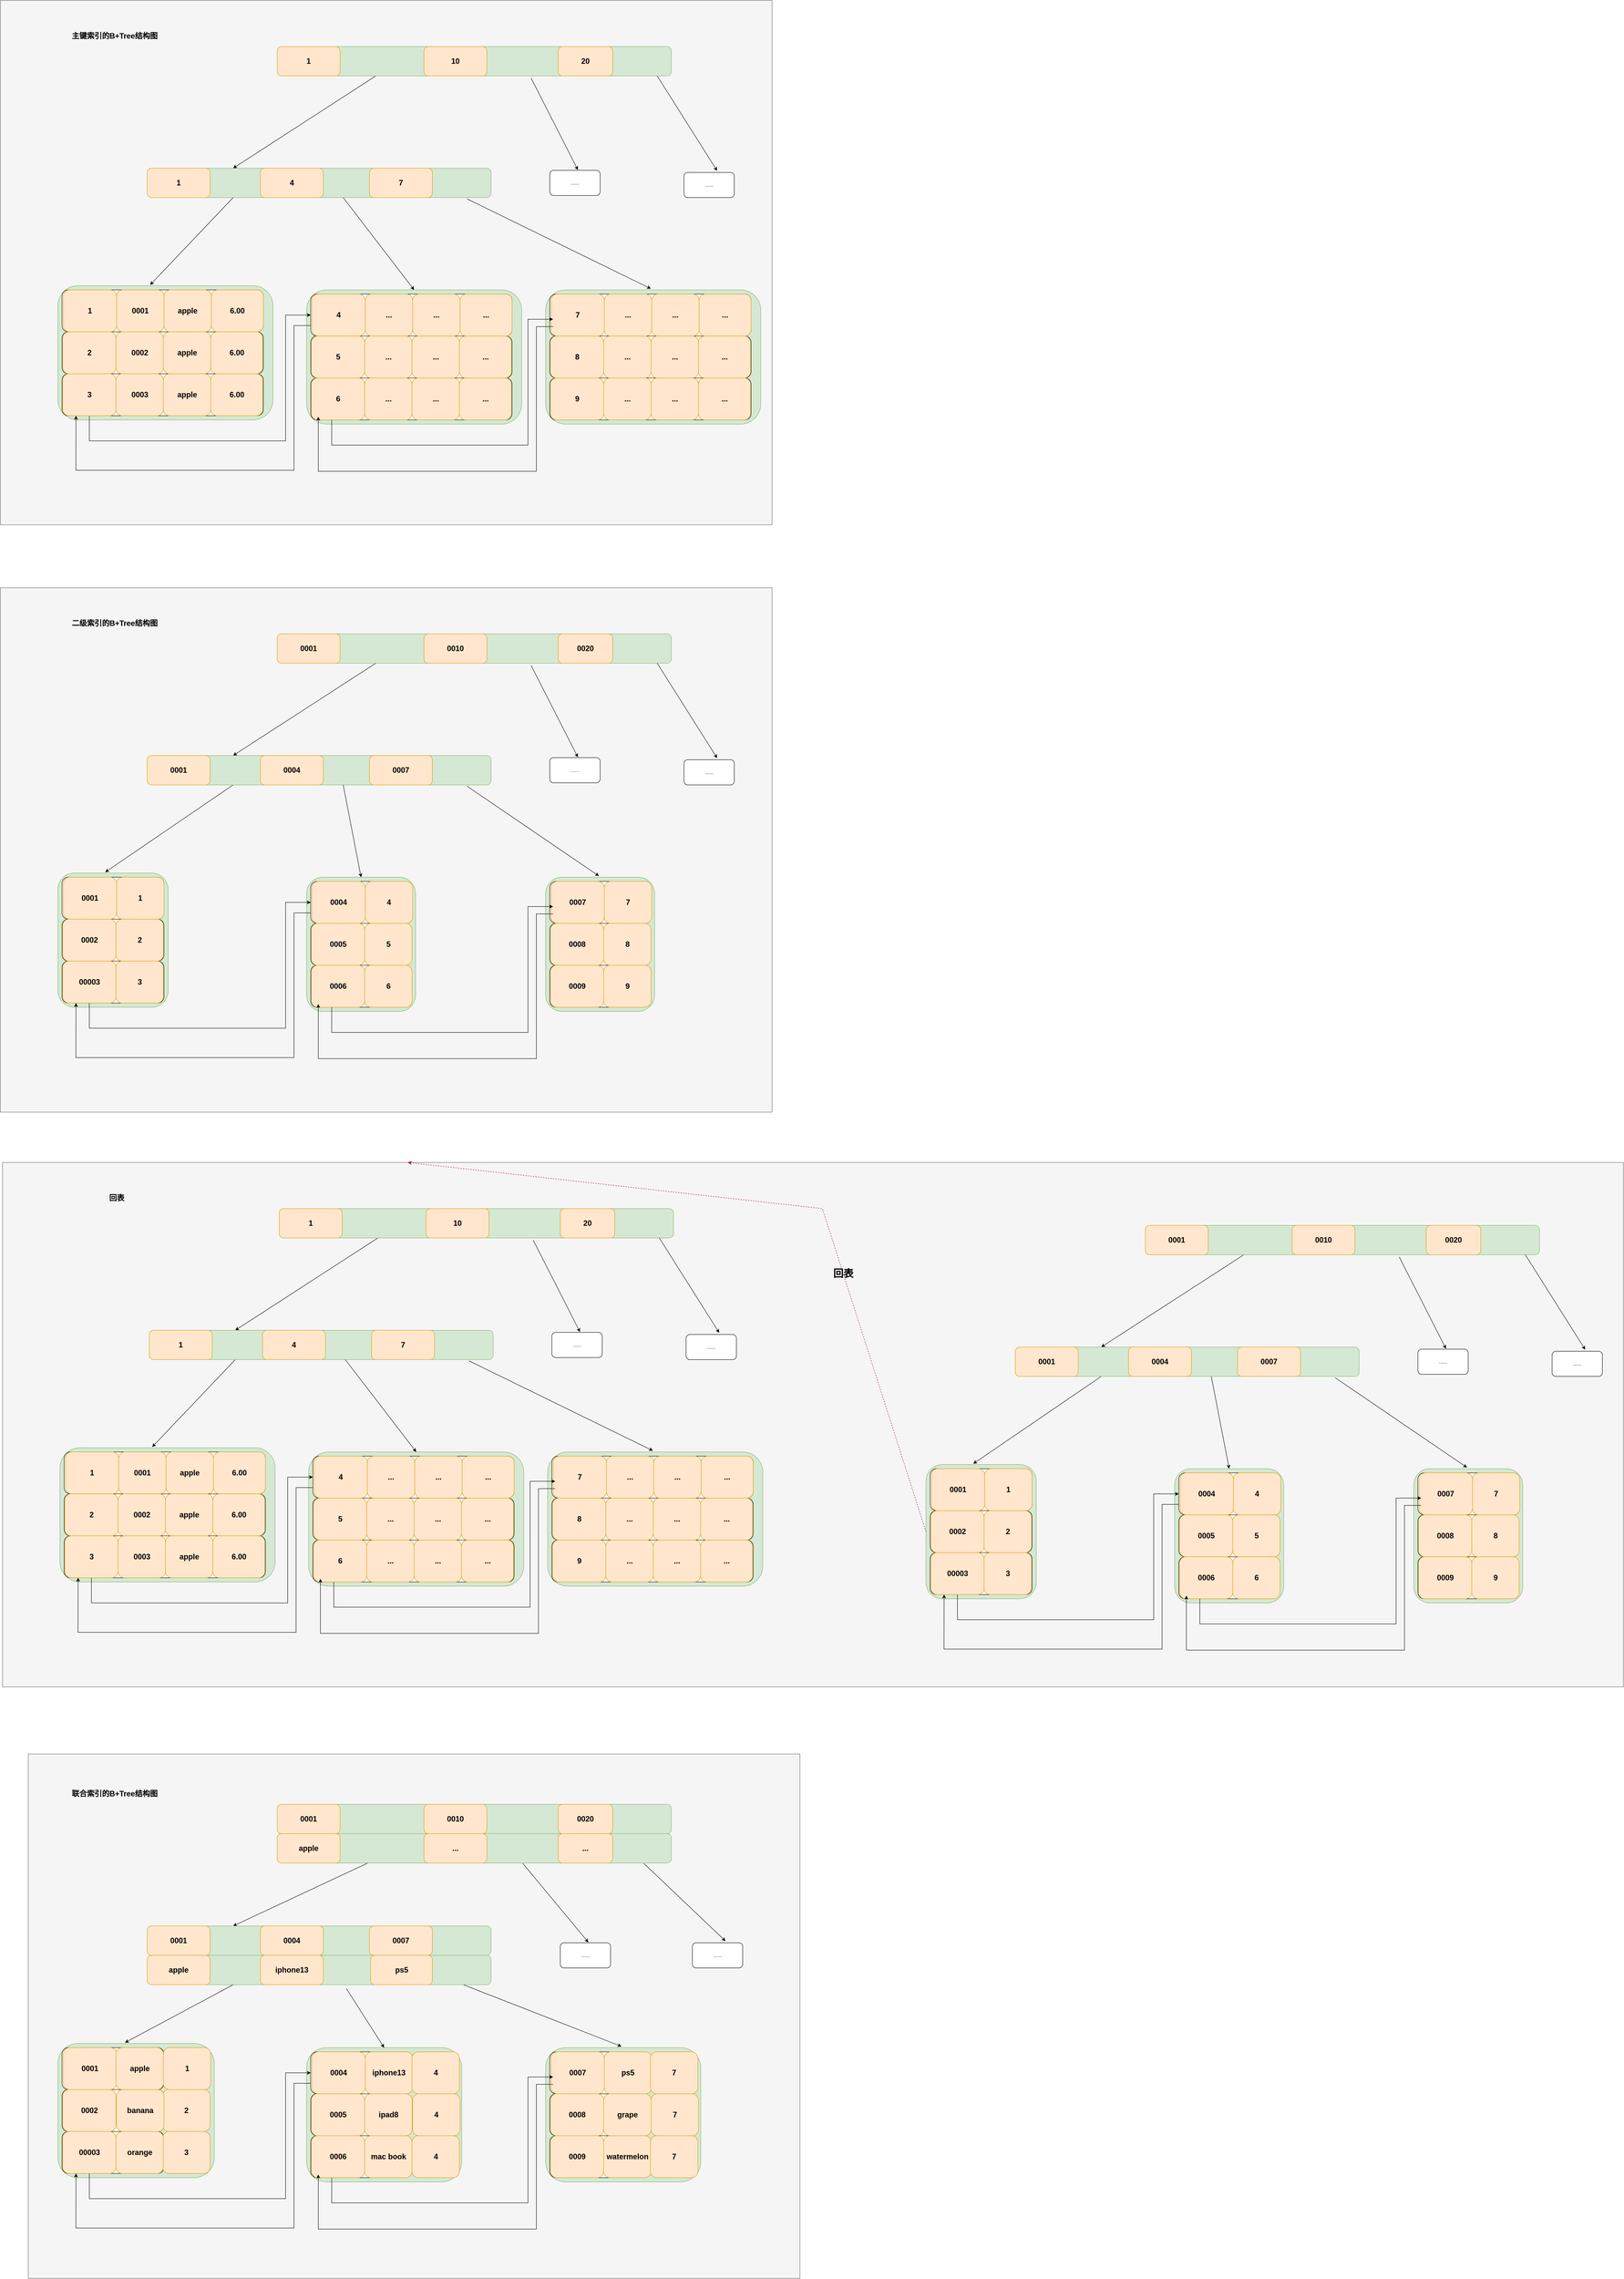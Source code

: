 <mxfile version="21.6.8" type="device">
  <diagram name="第 1 页" id="67Zc_q8xRpBcF1T4bI5i">
    <mxGraphModel dx="1925" dy="820" grid="1" gridSize="10" guides="1" tooltips="1" connect="1" arrows="1" fold="1" page="1" pageScale="1" pageWidth="827" pageHeight="1169" math="0" shadow="0">
      <root>
        <mxCell id="0" />
        <mxCell id="1" parent="0" />
        <mxCell id="oL3jrjro8VqfyhITFRKU-146" value="" style="rounded=0;whiteSpace=wrap;html=1;fillColor=#f5f5f5;fontColor=#333333;strokeColor=#666666;" parent="1" vertex="1">
          <mxGeometry x="-545" y="2780" width="3865" height="1250" as="geometry" />
        </mxCell>
        <mxCell id="oL3jrjro8VqfyhITFRKU-76" value="" style="rounded=0;whiteSpace=wrap;html=1;fillColor=#f5f5f5;fontColor=#333333;strokeColor=#666666;" parent="1" vertex="1">
          <mxGeometry x="-550" y="1410" width="1840" height="1250" as="geometry" />
        </mxCell>
        <mxCell id="oL3jrjro8VqfyhITFRKU-74" value="" style="rounded=0;whiteSpace=wrap;html=1;fillColor=#f5f5f5;fontColor=#333333;strokeColor=#666666;" parent="1" vertex="1">
          <mxGeometry x="-550" y="10" width="1840" height="1250" as="geometry" />
        </mxCell>
        <mxCell id="oL3jrjro8VqfyhITFRKU-51" value="" style="rounded=1;whiteSpace=wrap;html=1;fillColor=#d5e8d4;strokeColor=#82b366;" parent="1" vertex="1">
          <mxGeometry x="750" y="700" width="513" height="320" as="geometry" />
        </mxCell>
        <mxCell id="oL3jrjro8VqfyhITFRKU-19" value="" style="rounded=1;whiteSpace=wrap;html=1;fillColor=#d5e8d4;strokeColor=#82b366;" parent="1" vertex="1">
          <mxGeometry x="-413" y="690" width="513" height="320" as="geometry" />
        </mxCell>
        <mxCell id="oL3jrjro8VqfyhITFRKU-35" value="" style="rounded=1;whiteSpace=wrap;html=1;fillColor=#d5e8d4;strokeColor=#82b366;" parent="1" vertex="1">
          <mxGeometry x="180" y="700" width="513" height="320" as="geometry" />
        </mxCell>
        <mxCell id="oL3jrjro8VqfyhITFRKU-9" style="rounded=0;orthogonalLoop=1;jettySize=auto;html=1;exitX=0.25;exitY=1;exitDx=0;exitDy=0;entryX=0.25;entryY=0;entryDx=0;entryDy=0;" parent="1" source="oL3jrjro8VqfyhITFRKU-1" target="oL3jrjro8VqfyhITFRKU-5" edge="1">
          <mxGeometry relative="1" as="geometry" />
        </mxCell>
        <mxCell id="oL3jrjro8VqfyhITFRKU-1" value="" style="rounded=1;whiteSpace=wrap;html=1;fillColor=#d5e8d4;strokeColor=#82b366;" parent="1" vertex="1">
          <mxGeometry x="110" y="120" width="940" height="70" as="geometry" />
        </mxCell>
        <mxCell id="oL3jrjro8VqfyhITFRKU-2" value="&lt;b&gt;&lt;font style=&quot;font-size: 18px;&quot;&gt;1&lt;/font&gt;&lt;/b&gt;" style="rounded=1;whiteSpace=wrap;html=1;fillColor=#ffe6cc;strokeColor=#d79b00;" parent="1" vertex="1">
          <mxGeometry x="110" y="120" width="150" height="70" as="geometry" />
        </mxCell>
        <mxCell id="oL3jrjro8VqfyhITFRKU-3" value="&lt;b&gt;&lt;font style=&quot;font-size: 18px;&quot;&gt;10&lt;/font&gt;&lt;/b&gt;" style="rounded=1;whiteSpace=wrap;html=1;fillColor=#ffe6cc;strokeColor=#d79b00;" parent="1" vertex="1">
          <mxGeometry x="460" y="120" width="150" height="70" as="geometry" />
        </mxCell>
        <mxCell id="oL3jrjro8VqfyhITFRKU-4" value="&lt;b&gt;&lt;font style=&quot;font-size: 18px;&quot;&gt;20&lt;/font&gt;&lt;/b&gt;" style="rounded=1;whiteSpace=wrap;html=1;fillColor=#ffe6cc;strokeColor=#d79b00;" parent="1" vertex="1">
          <mxGeometry x="780" y="120" width="130" height="70" as="geometry" />
        </mxCell>
        <mxCell id="oL3jrjro8VqfyhITFRKU-67" style="rounded=0;orthogonalLoop=1;jettySize=auto;html=1;exitX=0.25;exitY=1;exitDx=0;exitDy=0;entryX=0.429;entryY=-0.006;entryDx=0;entryDy=0;entryPerimeter=0;" parent="1" source="oL3jrjro8VqfyhITFRKU-5" target="oL3jrjro8VqfyhITFRKU-19" edge="1">
          <mxGeometry relative="1" as="geometry" />
        </mxCell>
        <mxCell id="oL3jrjro8VqfyhITFRKU-5" value="" style="rounded=1;whiteSpace=wrap;html=1;fillColor=#d5e8d4;strokeColor=#82b366;" parent="1" vertex="1">
          <mxGeometry x="-200" y="410" width="820" height="70" as="geometry" />
        </mxCell>
        <mxCell id="oL3jrjro8VqfyhITFRKU-6" value="&lt;b&gt;&lt;font style=&quot;font-size: 18px;&quot;&gt;1&lt;/font&gt;&lt;/b&gt;" style="rounded=1;whiteSpace=wrap;html=1;fillColor=#ffe6cc;strokeColor=#d79b00;" parent="1" vertex="1">
          <mxGeometry x="-200" y="410" width="150" height="70" as="geometry" />
        </mxCell>
        <mxCell id="oL3jrjro8VqfyhITFRKU-7" value="&lt;b&gt;&lt;font style=&quot;font-size: 18px;&quot;&gt;4&lt;/font&gt;&lt;/b&gt;" style="rounded=1;whiteSpace=wrap;html=1;fillColor=#ffe6cc;strokeColor=#d79b00;" parent="1" vertex="1">
          <mxGeometry x="70" y="410" width="150" height="70" as="geometry" />
        </mxCell>
        <mxCell id="oL3jrjro8VqfyhITFRKU-8" value="&lt;b&gt;&lt;font style=&quot;font-size: 18px;&quot;&gt;7&lt;/font&gt;&lt;/b&gt;" style="rounded=1;whiteSpace=wrap;html=1;fillColor=#ffe6cc;strokeColor=#d79b00;" parent="1" vertex="1">
          <mxGeometry x="330" y="410" width="150" height="70" as="geometry" />
        </mxCell>
        <mxCell id="oL3jrjro8VqfyhITFRKU-11" value="......" style="rounded=1;whiteSpace=wrap;html=1;" parent="1" vertex="1">
          <mxGeometry x="760" y="415" width="120" height="60" as="geometry" />
        </mxCell>
        <mxCell id="oL3jrjro8VqfyhITFRKU-12" value="......" style="rounded=1;whiteSpace=wrap;html=1;" parent="1" vertex="1">
          <mxGeometry x="1080" y="420" width="120" height="60" as="geometry" />
        </mxCell>
        <mxCell id="oL3jrjro8VqfyhITFRKU-14" value="" style="endArrow=classic;html=1;rounded=0;exitX=0.644;exitY=1.071;exitDx=0;exitDy=0;exitPerimeter=0;entryX=0.558;entryY=-0.017;entryDx=0;entryDy=0;entryPerimeter=0;" parent="1" source="oL3jrjro8VqfyhITFRKU-1" target="oL3jrjro8VqfyhITFRKU-11" edge="1">
          <mxGeometry width="50" height="50" relative="1" as="geometry">
            <mxPoint x="840" y="280" as="sourcePoint" />
            <mxPoint x="890" y="230" as="targetPoint" />
          </mxGeometry>
        </mxCell>
        <mxCell id="oL3jrjro8VqfyhITFRKU-16" value="" style="endArrow=classic;html=1;rounded=0;exitX=0.964;exitY=1;exitDx=0;exitDy=0;exitPerimeter=0;entryX=0.658;entryY=-0.067;entryDx=0;entryDy=0;entryPerimeter=0;" parent="1" source="oL3jrjro8VqfyhITFRKU-1" target="oL3jrjro8VqfyhITFRKU-12" edge="1">
          <mxGeometry width="50" height="50" relative="1" as="geometry">
            <mxPoint x="1110" y="260" as="sourcePoint" />
            <mxPoint x="1160" y="210" as="targetPoint" />
          </mxGeometry>
        </mxCell>
        <mxCell id="oL3jrjro8VqfyhITFRKU-20" value="" style="rounded=1;whiteSpace=wrap;html=1;" parent="1" vertex="1">
          <mxGeometry x="-403" y="700" width="480" height="100" as="geometry" />
        </mxCell>
        <mxCell id="oL3jrjro8VqfyhITFRKU-21" value="" style="rounded=1;whiteSpace=wrap;html=1;" parent="1" vertex="1">
          <mxGeometry x="-403" y="800" width="480" height="100" as="geometry" />
        </mxCell>
        <mxCell id="oL3jrjro8VqfyhITFRKU-22" value="" style="rounded=1;whiteSpace=wrap;html=1;" parent="1" vertex="1">
          <mxGeometry x="-403" y="900" width="480" height="100" as="geometry" />
        </mxCell>
        <mxCell id="oL3jrjro8VqfyhITFRKU-23" value="&lt;b&gt;&lt;font style=&quot;font-size: 18px;&quot;&gt;1&lt;/font&gt;&lt;/b&gt;" style="rounded=1;whiteSpace=wrap;html=1;fillColor=#ffe6cc;strokeColor=#d79b00;" parent="1" vertex="1">
          <mxGeometry x="-400" y="700" width="127" height="100" as="geometry" />
        </mxCell>
        <mxCell id="oL3jrjro8VqfyhITFRKU-24" value="&lt;b&gt;&lt;font style=&quot;font-size: 18px;&quot;&gt;0001&lt;/font&gt;&lt;/b&gt;" style="rounded=1;whiteSpace=wrap;html=1;fillColor=#ffe6cc;strokeColor=#d79b00;" parent="1" vertex="1">
          <mxGeometry x="-273" y="700" width="113" height="100" as="geometry" />
        </mxCell>
        <mxCell id="oL3jrjro8VqfyhITFRKU-25" value="&lt;b&gt;&lt;font style=&quot;font-size: 18px;&quot;&gt;apple&lt;/font&gt;&lt;/b&gt;" style="rounded=1;whiteSpace=wrap;html=1;fillColor=#ffe6cc;strokeColor=#d79b00;" parent="1" vertex="1">
          <mxGeometry x="-160" y="700" width="113" height="100" as="geometry" />
        </mxCell>
        <mxCell id="oL3jrjro8VqfyhITFRKU-26" value="&lt;b&gt;&lt;font style=&quot;font-size: 18px;&quot;&gt;6.00&lt;/font&gt;&lt;/b&gt;" style="rounded=1;whiteSpace=wrap;html=1;fillColor=#ffe6cc;strokeColor=#d79b00;" parent="1" vertex="1">
          <mxGeometry x="-47" y="700" width="124" height="100" as="geometry" />
        </mxCell>
        <mxCell id="oL3jrjro8VqfyhITFRKU-27" value="&lt;b&gt;&lt;font style=&quot;font-size: 18px;&quot;&gt;2&lt;/font&gt;&lt;/b&gt;" style="rounded=1;whiteSpace=wrap;html=1;fillColor=#ffe6cc;strokeColor=#d79b00;" parent="1" vertex="1">
          <mxGeometry x="-401.5" y="800" width="127" height="100" as="geometry" />
        </mxCell>
        <mxCell id="oL3jrjro8VqfyhITFRKU-28" value="&lt;b&gt;&lt;font style=&quot;font-size: 18px;&quot;&gt;0002&lt;/font&gt;&lt;/b&gt;" style="rounded=1;whiteSpace=wrap;html=1;fillColor=#ffe6cc;strokeColor=#d79b00;" parent="1" vertex="1">
          <mxGeometry x="-274.5" y="800" width="113" height="100" as="geometry" />
        </mxCell>
        <mxCell id="oL3jrjro8VqfyhITFRKU-29" value="&lt;b&gt;&lt;font style=&quot;font-size: 18px;&quot;&gt;apple&lt;/font&gt;&lt;/b&gt;" style="rounded=1;whiteSpace=wrap;html=1;fillColor=#ffe6cc;strokeColor=#d79b00;" parent="1" vertex="1">
          <mxGeometry x="-161.5" y="800" width="113" height="100" as="geometry" />
        </mxCell>
        <mxCell id="oL3jrjro8VqfyhITFRKU-30" value="&lt;b&gt;&lt;font style=&quot;font-size: 18px;&quot;&gt;6.00&lt;/font&gt;&lt;/b&gt;" style="rounded=1;whiteSpace=wrap;html=1;fillColor=#ffe6cc;strokeColor=#d79b00;" parent="1" vertex="1">
          <mxGeometry x="-48.5" y="800" width="124" height="100" as="geometry" />
        </mxCell>
        <mxCell id="oL3jrjro8VqfyhITFRKU-70" style="edgeStyle=orthogonalEdgeStyle;rounded=0;orthogonalLoop=1;jettySize=auto;html=1;exitX=0.5;exitY=1;exitDx=0;exitDy=0;entryX=0;entryY=0.5;entryDx=0;entryDy=0;" parent="1" source="oL3jrjro8VqfyhITFRKU-31" target="oL3jrjro8VqfyhITFRKU-36" edge="1">
          <mxGeometry relative="1" as="geometry">
            <Array as="points">
              <mxPoint x="-338" y="1060" />
              <mxPoint x="130" y="1060" />
              <mxPoint x="130" y="760" />
            </Array>
          </mxGeometry>
        </mxCell>
        <mxCell id="oL3jrjro8VqfyhITFRKU-31" value="&lt;b&gt;&lt;font style=&quot;font-size: 18px;&quot;&gt;3&lt;/font&gt;&lt;/b&gt;" style="rounded=1;whiteSpace=wrap;html=1;fillColor=#ffe6cc;strokeColor=#d79b00;" parent="1" vertex="1">
          <mxGeometry x="-401.5" y="900" width="127" height="100" as="geometry" />
        </mxCell>
        <mxCell id="oL3jrjro8VqfyhITFRKU-32" value="&lt;b&gt;&lt;font style=&quot;font-size: 18px;&quot;&gt;0003&lt;/font&gt;&lt;/b&gt;" style="rounded=1;whiteSpace=wrap;html=1;fillColor=#ffe6cc;strokeColor=#d79b00;" parent="1" vertex="1">
          <mxGeometry x="-274.5" y="900" width="113" height="100" as="geometry" />
        </mxCell>
        <mxCell id="oL3jrjro8VqfyhITFRKU-33" value="&lt;b&gt;&lt;font style=&quot;font-size: 18px;&quot;&gt;apple&lt;/font&gt;&lt;/b&gt;" style="rounded=1;whiteSpace=wrap;html=1;fillColor=#ffe6cc;strokeColor=#d79b00;" parent="1" vertex="1">
          <mxGeometry x="-161.5" y="900" width="113" height="100" as="geometry" />
        </mxCell>
        <mxCell id="oL3jrjro8VqfyhITFRKU-34" value="&lt;b&gt;&lt;font style=&quot;font-size: 18px;&quot;&gt;6.00&lt;/font&gt;&lt;/b&gt;" style="rounded=1;whiteSpace=wrap;html=1;fillColor=#ffe6cc;strokeColor=#d79b00;" parent="1" vertex="1">
          <mxGeometry x="-48.5" y="900" width="124" height="100" as="geometry" />
        </mxCell>
        <mxCell id="oL3jrjro8VqfyhITFRKU-36" value="" style="rounded=1;whiteSpace=wrap;html=1;" parent="1" vertex="1">
          <mxGeometry x="190" y="710" width="480" height="100" as="geometry" />
        </mxCell>
        <mxCell id="oL3jrjro8VqfyhITFRKU-37" value="" style="rounded=1;whiteSpace=wrap;html=1;" parent="1" vertex="1">
          <mxGeometry x="190" y="810" width="480" height="100" as="geometry" />
        </mxCell>
        <mxCell id="oL3jrjro8VqfyhITFRKU-38" value="" style="rounded=1;whiteSpace=wrap;html=1;" parent="1" vertex="1">
          <mxGeometry x="190" y="910" width="480" height="100" as="geometry" />
        </mxCell>
        <mxCell id="oL3jrjro8VqfyhITFRKU-39" value="&lt;b&gt;&lt;font style=&quot;font-size: 18px;&quot;&gt;4&lt;/font&gt;&lt;/b&gt;" style="rounded=1;whiteSpace=wrap;html=1;fillColor=#ffe6cc;strokeColor=#d79b00;" parent="1" vertex="1">
          <mxGeometry x="193" y="710" width="127" height="100" as="geometry" />
        </mxCell>
        <mxCell id="oL3jrjro8VqfyhITFRKU-40" value="&lt;b&gt;&lt;font style=&quot;font-size: 18px;&quot;&gt;...&lt;/font&gt;&lt;/b&gt;" style="rounded=1;whiteSpace=wrap;html=1;fillColor=#ffe6cc;strokeColor=#d79b00;" parent="1" vertex="1">
          <mxGeometry x="320" y="710" width="113" height="100" as="geometry" />
        </mxCell>
        <mxCell id="oL3jrjro8VqfyhITFRKU-41" value="&lt;b&gt;&lt;font style=&quot;font-size: 18px;&quot;&gt;...&lt;/font&gt;&lt;/b&gt;" style="rounded=1;whiteSpace=wrap;html=1;fillColor=#ffe6cc;strokeColor=#d79b00;" parent="1" vertex="1">
          <mxGeometry x="433" y="710" width="113" height="100" as="geometry" />
        </mxCell>
        <mxCell id="oL3jrjro8VqfyhITFRKU-42" value="&lt;b&gt;&lt;font style=&quot;font-size: 18px;&quot;&gt;...&lt;/font&gt;&lt;/b&gt;" style="rounded=1;whiteSpace=wrap;html=1;fillColor=#ffe6cc;strokeColor=#d79b00;" parent="1" vertex="1">
          <mxGeometry x="546" y="710" width="124" height="100" as="geometry" />
        </mxCell>
        <mxCell id="oL3jrjro8VqfyhITFRKU-43" value="&lt;b&gt;&lt;font style=&quot;font-size: 18px;&quot;&gt;5&lt;/font&gt;&lt;/b&gt;" style="rounded=1;whiteSpace=wrap;html=1;fillColor=#ffe6cc;strokeColor=#d79b00;" parent="1" vertex="1">
          <mxGeometry x="191.5" y="810" width="127" height="100" as="geometry" />
        </mxCell>
        <mxCell id="oL3jrjro8VqfyhITFRKU-44" value="&lt;b&gt;&lt;font style=&quot;font-size: 18px;&quot;&gt;...&lt;/font&gt;&lt;/b&gt;" style="rounded=1;whiteSpace=wrap;html=1;fillColor=#ffe6cc;strokeColor=#d79b00;" parent="1" vertex="1">
          <mxGeometry x="318.5" y="810" width="113" height="100" as="geometry" />
        </mxCell>
        <mxCell id="oL3jrjro8VqfyhITFRKU-45" value="&lt;b&gt;&lt;font style=&quot;font-size: 18px;&quot;&gt;...&lt;/font&gt;&lt;/b&gt;" style="rounded=1;whiteSpace=wrap;html=1;fillColor=#ffe6cc;strokeColor=#d79b00;" parent="1" vertex="1">
          <mxGeometry x="431.5" y="810" width="113" height="100" as="geometry" />
        </mxCell>
        <mxCell id="oL3jrjro8VqfyhITFRKU-46" value="&lt;b&gt;&lt;font style=&quot;font-size: 18px;&quot;&gt;...&lt;/font&gt;&lt;/b&gt;" style="rounded=1;whiteSpace=wrap;html=1;fillColor=#ffe6cc;strokeColor=#d79b00;" parent="1" vertex="1">
          <mxGeometry x="544.5" y="810" width="124" height="100" as="geometry" />
        </mxCell>
        <mxCell id="oL3jrjro8VqfyhITFRKU-47" value="&lt;b&gt;&lt;font style=&quot;font-size: 18px;&quot;&gt;6&lt;/font&gt;&lt;/b&gt;" style="rounded=1;whiteSpace=wrap;html=1;fillColor=#ffe6cc;strokeColor=#d79b00;" parent="1" vertex="1">
          <mxGeometry x="191.5" y="910" width="127" height="100" as="geometry" />
        </mxCell>
        <mxCell id="oL3jrjro8VqfyhITFRKU-48" value="&lt;b&gt;&lt;font style=&quot;font-size: 18px;&quot;&gt;...&lt;/font&gt;&lt;/b&gt;" style="rounded=1;whiteSpace=wrap;html=1;fillColor=#ffe6cc;strokeColor=#d79b00;" parent="1" vertex="1">
          <mxGeometry x="318.5" y="910" width="113" height="100" as="geometry" />
        </mxCell>
        <mxCell id="oL3jrjro8VqfyhITFRKU-49" value="&lt;b&gt;&lt;font style=&quot;font-size: 18px;&quot;&gt;...&lt;/font&gt;&lt;/b&gt;" style="rounded=1;whiteSpace=wrap;html=1;fillColor=#ffe6cc;strokeColor=#d79b00;" parent="1" vertex="1">
          <mxGeometry x="431.5" y="910" width="113" height="100" as="geometry" />
        </mxCell>
        <mxCell id="oL3jrjro8VqfyhITFRKU-50" value="&lt;b&gt;&lt;font style=&quot;font-size: 18px;&quot;&gt;...&lt;/font&gt;&lt;/b&gt;" style="rounded=1;whiteSpace=wrap;html=1;fillColor=#ffe6cc;strokeColor=#d79b00;" parent="1" vertex="1">
          <mxGeometry x="544.5" y="910" width="124" height="100" as="geometry" />
        </mxCell>
        <mxCell id="oL3jrjro8VqfyhITFRKU-52" value="" style="rounded=1;whiteSpace=wrap;html=1;" parent="1" vertex="1">
          <mxGeometry x="760" y="710" width="480" height="100" as="geometry" />
        </mxCell>
        <mxCell id="oL3jrjro8VqfyhITFRKU-53" value="" style="rounded=1;whiteSpace=wrap;html=1;" parent="1" vertex="1">
          <mxGeometry x="760" y="810" width="480" height="100" as="geometry" />
        </mxCell>
        <mxCell id="oL3jrjro8VqfyhITFRKU-54" value="" style="rounded=1;whiteSpace=wrap;html=1;" parent="1" vertex="1">
          <mxGeometry x="760" y="910" width="480" height="100" as="geometry" />
        </mxCell>
        <mxCell id="oL3jrjro8VqfyhITFRKU-55" value="&lt;b&gt;&lt;font style=&quot;font-size: 18px;&quot;&gt;7&lt;/font&gt;&lt;/b&gt;" style="rounded=1;whiteSpace=wrap;html=1;fillColor=#ffe6cc;strokeColor=#d79b00;" parent="1" vertex="1">
          <mxGeometry x="763" y="710" width="127" height="100" as="geometry" />
        </mxCell>
        <mxCell id="oL3jrjro8VqfyhITFRKU-56" value="&lt;b&gt;&lt;font style=&quot;font-size: 18px;&quot;&gt;...&lt;/font&gt;&lt;/b&gt;" style="rounded=1;whiteSpace=wrap;html=1;fillColor=#ffe6cc;strokeColor=#d79b00;" parent="1" vertex="1">
          <mxGeometry x="890" y="710" width="113" height="100" as="geometry" />
        </mxCell>
        <mxCell id="oL3jrjro8VqfyhITFRKU-57" value="&lt;b&gt;&lt;font style=&quot;font-size: 18px;&quot;&gt;...&lt;/font&gt;&lt;/b&gt;" style="rounded=1;whiteSpace=wrap;html=1;fillColor=#ffe6cc;strokeColor=#d79b00;" parent="1" vertex="1">
          <mxGeometry x="1003" y="710" width="113" height="100" as="geometry" />
        </mxCell>
        <mxCell id="oL3jrjro8VqfyhITFRKU-58" value="&lt;b&gt;&lt;font style=&quot;font-size: 18px;&quot;&gt;...&lt;/font&gt;&lt;/b&gt;" style="rounded=1;whiteSpace=wrap;html=1;fillColor=#ffe6cc;strokeColor=#d79b00;" parent="1" vertex="1">
          <mxGeometry x="1116" y="710" width="124" height="100" as="geometry" />
        </mxCell>
        <mxCell id="oL3jrjro8VqfyhITFRKU-59" value="&lt;b&gt;&lt;font style=&quot;font-size: 18px;&quot;&gt;8&lt;/font&gt;&lt;/b&gt;" style="rounded=1;whiteSpace=wrap;html=1;fillColor=#ffe6cc;strokeColor=#d79b00;" parent="1" vertex="1">
          <mxGeometry x="761.5" y="810" width="127" height="100" as="geometry" />
        </mxCell>
        <mxCell id="oL3jrjro8VqfyhITFRKU-60" value="&lt;b&gt;&lt;font style=&quot;font-size: 18px;&quot;&gt;...&lt;/font&gt;&lt;/b&gt;" style="rounded=1;whiteSpace=wrap;html=1;fillColor=#ffe6cc;strokeColor=#d79b00;" parent="1" vertex="1">
          <mxGeometry x="888.5" y="810" width="113" height="100" as="geometry" />
        </mxCell>
        <mxCell id="oL3jrjro8VqfyhITFRKU-61" value="&lt;b&gt;&lt;font style=&quot;font-size: 18px;&quot;&gt;...&lt;/font&gt;&lt;/b&gt;" style="rounded=1;whiteSpace=wrap;html=1;fillColor=#ffe6cc;strokeColor=#d79b00;" parent="1" vertex="1">
          <mxGeometry x="1001.5" y="810" width="113" height="100" as="geometry" />
        </mxCell>
        <mxCell id="oL3jrjro8VqfyhITFRKU-62" value="&lt;b&gt;&lt;font style=&quot;font-size: 18px;&quot;&gt;...&lt;/font&gt;&lt;/b&gt;" style="rounded=1;whiteSpace=wrap;html=1;fillColor=#ffe6cc;strokeColor=#d79b00;" parent="1" vertex="1">
          <mxGeometry x="1114.5" y="810" width="124" height="100" as="geometry" />
        </mxCell>
        <mxCell id="oL3jrjro8VqfyhITFRKU-63" value="&lt;b&gt;&lt;font style=&quot;font-size: 18px;&quot;&gt;9&lt;/font&gt;&lt;/b&gt;" style="rounded=1;whiteSpace=wrap;html=1;fillColor=#ffe6cc;strokeColor=#d79b00;" parent="1" vertex="1">
          <mxGeometry x="761.5" y="910" width="127" height="100" as="geometry" />
        </mxCell>
        <mxCell id="oL3jrjro8VqfyhITFRKU-64" value="&lt;b&gt;&lt;font style=&quot;font-size: 18px;&quot;&gt;...&lt;/font&gt;&lt;/b&gt;" style="rounded=1;whiteSpace=wrap;html=1;fillColor=#ffe6cc;strokeColor=#d79b00;" parent="1" vertex="1">
          <mxGeometry x="888.5" y="910" width="113" height="100" as="geometry" />
        </mxCell>
        <mxCell id="oL3jrjro8VqfyhITFRKU-65" value="&lt;b&gt;&lt;font style=&quot;font-size: 18px;&quot;&gt;...&lt;/font&gt;&lt;/b&gt;" style="rounded=1;whiteSpace=wrap;html=1;fillColor=#ffe6cc;strokeColor=#d79b00;" parent="1" vertex="1">
          <mxGeometry x="1001.5" y="910" width="113" height="100" as="geometry" />
        </mxCell>
        <mxCell id="oL3jrjro8VqfyhITFRKU-66" value="&lt;b&gt;&lt;font style=&quot;font-size: 18px;&quot;&gt;...&lt;/font&gt;&lt;/b&gt;" style="rounded=1;whiteSpace=wrap;html=1;fillColor=#ffe6cc;strokeColor=#d79b00;" parent="1" vertex="1">
          <mxGeometry x="1114.5" y="910" width="124" height="100" as="geometry" />
        </mxCell>
        <mxCell id="oL3jrjro8VqfyhITFRKU-68" value="" style="endArrow=classic;html=1;rounded=0;exitX=0.57;exitY=1;exitDx=0;exitDy=0;exitPerimeter=0;entryX=0.5;entryY=0;entryDx=0;entryDy=0;" parent="1" source="oL3jrjro8VqfyhITFRKU-5" target="oL3jrjro8VqfyhITFRKU-35" edge="1">
          <mxGeometry width="50" height="50" relative="1" as="geometry">
            <mxPoint x="320" y="610" as="sourcePoint" />
            <mxPoint x="370" y="560" as="targetPoint" />
          </mxGeometry>
        </mxCell>
        <mxCell id="oL3jrjro8VqfyhITFRKU-69" value="" style="endArrow=classic;html=1;rounded=0;exitX=0.93;exitY=1.043;exitDx=0;exitDy=0;exitPerimeter=0;entryX=0.489;entryY=-0.009;entryDx=0;entryDy=0;entryPerimeter=0;" parent="1" source="oL3jrjro8VqfyhITFRKU-5" target="oL3jrjro8VqfyhITFRKU-51" edge="1">
          <mxGeometry width="50" height="50" relative="1" as="geometry">
            <mxPoint x="780" y="590" as="sourcePoint" />
            <mxPoint x="830" y="540" as="targetPoint" />
          </mxGeometry>
        </mxCell>
        <mxCell id="oL3jrjro8VqfyhITFRKU-71" value="" style="endArrow=classic;html=1;rounded=0;entryX=0.25;entryY=1;entryDx=0;entryDy=0;exitX=0;exitY=0.75;exitDx=0;exitDy=0;" parent="1" source="oL3jrjro8VqfyhITFRKU-36" target="oL3jrjro8VqfyhITFRKU-31" edge="1">
          <mxGeometry width="50" height="50" relative="1" as="geometry">
            <mxPoint x="130" y="1110" as="sourcePoint" />
            <mxPoint x="180" y="1060" as="targetPoint" />
            <Array as="points">
              <mxPoint x="150" y="785" />
              <mxPoint x="150" y="1130" />
              <mxPoint x="-370" y="1130" />
            </Array>
          </mxGeometry>
        </mxCell>
        <mxCell id="oL3jrjro8VqfyhITFRKU-72" value="" style="endArrow=classic;html=1;rounded=0;entryX=0.25;entryY=1;entryDx=0;entryDy=0;exitX=0;exitY=0.75;exitDx=0;exitDy=0;" parent="1" edge="1">
          <mxGeometry width="50" height="50" relative="1" as="geometry">
            <mxPoint x="768" y="787.5" as="sourcePoint" />
            <mxPoint x="208" y="1002.5" as="targetPoint" />
            <Array as="points">
              <mxPoint x="728" y="787.5" />
              <mxPoint x="728" y="1132.5" />
              <mxPoint x="208" y="1132.5" />
            </Array>
          </mxGeometry>
        </mxCell>
        <mxCell id="oL3jrjro8VqfyhITFRKU-73" style="edgeStyle=orthogonalEdgeStyle;rounded=0;orthogonalLoop=1;jettySize=auto;html=1;exitX=0.5;exitY=1;exitDx=0;exitDy=0;entryX=0;entryY=0.5;entryDx=0;entryDy=0;" parent="1" edge="1">
          <mxGeometry relative="1" as="geometry">
            <mxPoint x="240" y="1010" as="sourcePoint" />
            <mxPoint x="768" y="770" as="targetPoint" />
            <Array as="points">
              <mxPoint x="240" y="1070" />
              <mxPoint x="708" y="1070" />
              <mxPoint x="708" y="770" />
            </Array>
          </mxGeometry>
        </mxCell>
        <mxCell id="oL3jrjro8VqfyhITFRKU-75" value="&lt;b&gt;&lt;font style=&quot;font-size: 18px;&quot;&gt;主键索引的B+Tree结构图&lt;/font&gt;&lt;/b&gt;" style="text;html=1;strokeColor=none;fillColor=none;align=center;verticalAlign=middle;whiteSpace=wrap;rounded=0;" parent="1" vertex="1">
          <mxGeometry x="-394.5" y="80" width="233" height="30" as="geometry" />
        </mxCell>
        <mxCell id="oL3jrjro8VqfyhITFRKU-77" value="" style="rounded=1;whiteSpace=wrap;html=1;fillColor=#d5e8d4;strokeColor=#82b366;" parent="1" vertex="1">
          <mxGeometry x="750" y="2100" width="260" height="320" as="geometry" />
        </mxCell>
        <mxCell id="oL3jrjro8VqfyhITFRKU-78" value="" style="rounded=1;whiteSpace=wrap;html=1;fillColor=#d5e8d4;strokeColor=#82b366;" parent="1" vertex="1">
          <mxGeometry x="-413" y="2090" width="263" height="320" as="geometry" />
        </mxCell>
        <mxCell id="oL3jrjro8VqfyhITFRKU-79" value="" style="rounded=1;whiteSpace=wrap;html=1;fillColor=#d5e8d4;strokeColor=#82b366;" parent="1" vertex="1">
          <mxGeometry x="180" y="2100" width="260" height="320" as="geometry" />
        </mxCell>
        <mxCell id="oL3jrjro8VqfyhITFRKU-80" style="rounded=0;orthogonalLoop=1;jettySize=auto;html=1;exitX=0.25;exitY=1;exitDx=0;exitDy=0;entryX=0.25;entryY=0;entryDx=0;entryDy=0;" parent="1" source="oL3jrjro8VqfyhITFRKU-81" target="oL3jrjro8VqfyhITFRKU-86" edge="1">
          <mxGeometry relative="1" as="geometry" />
        </mxCell>
        <mxCell id="oL3jrjro8VqfyhITFRKU-81" value="" style="rounded=1;whiteSpace=wrap;html=1;fillColor=#d5e8d4;strokeColor=#82b366;" parent="1" vertex="1">
          <mxGeometry x="110" y="1520" width="940" height="70" as="geometry" />
        </mxCell>
        <mxCell id="oL3jrjro8VqfyhITFRKU-82" value="&lt;b&gt;&lt;font style=&quot;font-size: 18px;&quot;&gt;0001&lt;/font&gt;&lt;/b&gt;" style="rounded=1;whiteSpace=wrap;html=1;fillColor=#ffe6cc;strokeColor=#d79b00;" parent="1" vertex="1">
          <mxGeometry x="110" y="1520" width="150" height="70" as="geometry" />
        </mxCell>
        <mxCell id="oL3jrjro8VqfyhITFRKU-83" value="&lt;b&gt;&lt;font style=&quot;font-size: 18px;&quot;&gt;0010&lt;/font&gt;&lt;/b&gt;" style="rounded=1;whiteSpace=wrap;html=1;fillColor=#ffe6cc;strokeColor=#d79b00;" parent="1" vertex="1">
          <mxGeometry x="460" y="1520" width="150" height="70" as="geometry" />
        </mxCell>
        <mxCell id="oL3jrjro8VqfyhITFRKU-84" value="&lt;b&gt;&lt;font style=&quot;font-size: 18px;&quot;&gt;0020&lt;/font&gt;&lt;/b&gt;" style="rounded=1;whiteSpace=wrap;html=1;fillColor=#ffe6cc;strokeColor=#d79b00;" parent="1" vertex="1">
          <mxGeometry x="780" y="1520" width="130" height="70" as="geometry" />
        </mxCell>
        <mxCell id="oL3jrjro8VqfyhITFRKU-85" style="rounded=0;orthogonalLoop=1;jettySize=auto;html=1;exitX=0.25;exitY=1;exitDx=0;exitDy=0;entryX=0.429;entryY=-0.006;entryDx=0;entryDy=0;entryPerimeter=0;" parent="1" source="oL3jrjro8VqfyhITFRKU-86" target="oL3jrjro8VqfyhITFRKU-78" edge="1">
          <mxGeometry relative="1" as="geometry" />
        </mxCell>
        <mxCell id="oL3jrjro8VqfyhITFRKU-86" value="" style="rounded=1;whiteSpace=wrap;html=1;fillColor=#d5e8d4;strokeColor=#82b366;" parent="1" vertex="1">
          <mxGeometry x="-200" y="1810" width="820" height="70" as="geometry" />
        </mxCell>
        <mxCell id="oL3jrjro8VqfyhITFRKU-87" value="&lt;b&gt;&lt;font style=&quot;font-size: 18px;&quot;&gt;0001&lt;/font&gt;&lt;/b&gt;" style="rounded=1;whiteSpace=wrap;html=1;fillColor=#ffe6cc;strokeColor=#d79b00;" parent="1" vertex="1">
          <mxGeometry x="-200" y="1810" width="150" height="70" as="geometry" />
        </mxCell>
        <mxCell id="oL3jrjro8VqfyhITFRKU-88" value="&lt;b&gt;&lt;font style=&quot;font-size: 18px;&quot;&gt;0004&lt;/font&gt;&lt;/b&gt;" style="rounded=1;whiteSpace=wrap;html=1;fillColor=#ffe6cc;strokeColor=#d79b00;" parent="1" vertex="1">
          <mxGeometry x="70" y="1810" width="150" height="70" as="geometry" />
        </mxCell>
        <mxCell id="oL3jrjro8VqfyhITFRKU-89" value="&lt;b&gt;&lt;font style=&quot;font-size: 18px;&quot;&gt;0007&lt;/font&gt;&lt;/b&gt;" style="rounded=1;whiteSpace=wrap;html=1;fillColor=#ffe6cc;strokeColor=#d79b00;" parent="1" vertex="1">
          <mxGeometry x="330" y="1810" width="150" height="70" as="geometry" />
        </mxCell>
        <mxCell id="oL3jrjro8VqfyhITFRKU-90" value="......" style="rounded=1;whiteSpace=wrap;html=1;" parent="1" vertex="1">
          <mxGeometry x="760" y="1815" width="120" height="60" as="geometry" />
        </mxCell>
        <mxCell id="oL3jrjro8VqfyhITFRKU-91" value="......" style="rounded=1;whiteSpace=wrap;html=1;" parent="1" vertex="1">
          <mxGeometry x="1080" y="1820" width="120" height="60" as="geometry" />
        </mxCell>
        <mxCell id="oL3jrjro8VqfyhITFRKU-92" value="" style="endArrow=classic;html=1;rounded=0;exitX=0.644;exitY=1.071;exitDx=0;exitDy=0;exitPerimeter=0;entryX=0.558;entryY=-0.017;entryDx=0;entryDy=0;entryPerimeter=0;" parent="1" source="oL3jrjro8VqfyhITFRKU-81" target="oL3jrjro8VqfyhITFRKU-90" edge="1">
          <mxGeometry width="50" height="50" relative="1" as="geometry">
            <mxPoint x="840" y="1680" as="sourcePoint" />
            <mxPoint x="890" y="1630" as="targetPoint" />
          </mxGeometry>
        </mxCell>
        <mxCell id="oL3jrjro8VqfyhITFRKU-93" value="" style="endArrow=classic;html=1;rounded=0;exitX=0.964;exitY=1;exitDx=0;exitDy=0;exitPerimeter=0;entryX=0.658;entryY=-0.067;entryDx=0;entryDy=0;entryPerimeter=0;" parent="1" source="oL3jrjro8VqfyhITFRKU-81" target="oL3jrjro8VqfyhITFRKU-91" edge="1">
          <mxGeometry width="50" height="50" relative="1" as="geometry">
            <mxPoint x="1110" y="1660" as="sourcePoint" />
            <mxPoint x="1160" y="1610" as="targetPoint" />
          </mxGeometry>
        </mxCell>
        <mxCell id="oL3jrjro8VqfyhITFRKU-94" value="" style="rounded=1;whiteSpace=wrap;html=1;" parent="1" vertex="1">
          <mxGeometry x="-403" y="2100" width="243" height="100" as="geometry" />
        </mxCell>
        <mxCell id="oL3jrjro8VqfyhITFRKU-95" value="" style="rounded=1;whiteSpace=wrap;html=1;" parent="1" vertex="1">
          <mxGeometry x="-403" y="2200" width="243" height="100" as="geometry" />
        </mxCell>
        <mxCell id="oL3jrjro8VqfyhITFRKU-96" value="" style="rounded=1;whiteSpace=wrap;html=1;" parent="1" vertex="1">
          <mxGeometry x="-403" y="2300" width="243" height="100" as="geometry" />
        </mxCell>
        <mxCell id="oL3jrjro8VqfyhITFRKU-97" value="&lt;b&gt;&lt;font style=&quot;font-size: 18px;&quot;&gt;0001&lt;/font&gt;&lt;/b&gt;" style="rounded=1;whiteSpace=wrap;html=1;fillColor=#ffe6cc;strokeColor=#d79b00;" parent="1" vertex="1">
          <mxGeometry x="-400" y="2100" width="127" height="100" as="geometry" />
        </mxCell>
        <mxCell id="oL3jrjro8VqfyhITFRKU-98" value="&lt;b&gt;&lt;font style=&quot;font-size: 18px;&quot;&gt;1&lt;/font&gt;&lt;/b&gt;" style="rounded=1;whiteSpace=wrap;html=1;fillColor=#ffe6cc;strokeColor=#d79b00;" parent="1" vertex="1">
          <mxGeometry x="-273" y="2100" width="113" height="100" as="geometry" />
        </mxCell>
        <mxCell id="oL3jrjro8VqfyhITFRKU-101" value="&lt;b&gt;&lt;font style=&quot;font-size: 18px;&quot;&gt;0002&lt;/font&gt;&lt;/b&gt;" style="rounded=1;whiteSpace=wrap;html=1;fillColor=#ffe6cc;strokeColor=#d79b00;" parent="1" vertex="1">
          <mxGeometry x="-401.5" y="2200" width="127" height="100" as="geometry" />
        </mxCell>
        <mxCell id="oL3jrjro8VqfyhITFRKU-102" value="&lt;b&gt;&lt;font style=&quot;font-size: 18px;&quot;&gt;2&lt;/font&gt;&lt;/b&gt;" style="rounded=1;whiteSpace=wrap;html=1;fillColor=#ffe6cc;strokeColor=#d79b00;" parent="1" vertex="1">
          <mxGeometry x="-274.5" y="2200" width="113" height="100" as="geometry" />
        </mxCell>
        <mxCell id="oL3jrjro8VqfyhITFRKU-105" style="edgeStyle=orthogonalEdgeStyle;rounded=0;orthogonalLoop=1;jettySize=auto;html=1;exitX=0.5;exitY=1;exitDx=0;exitDy=0;entryX=0;entryY=0.5;entryDx=0;entryDy=0;" parent="1" source="oL3jrjro8VqfyhITFRKU-106" target="oL3jrjro8VqfyhITFRKU-110" edge="1">
          <mxGeometry relative="1" as="geometry">
            <Array as="points">
              <mxPoint x="-338" y="2460" />
              <mxPoint x="130" y="2460" />
              <mxPoint x="130" y="2160" />
            </Array>
          </mxGeometry>
        </mxCell>
        <mxCell id="oL3jrjro8VqfyhITFRKU-106" value="&lt;b&gt;&lt;font style=&quot;font-size: 18px;&quot;&gt;00003&lt;/font&gt;&lt;/b&gt;" style="rounded=1;whiteSpace=wrap;html=1;fillColor=#ffe6cc;strokeColor=#d79b00;" parent="1" vertex="1">
          <mxGeometry x="-401.5" y="2300" width="127" height="100" as="geometry" />
        </mxCell>
        <mxCell id="oL3jrjro8VqfyhITFRKU-107" value="&lt;b&gt;&lt;font style=&quot;font-size: 18px;&quot;&gt;3&lt;/font&gt;&lt;/b&gt;" style="rounded=1;whiteSpace=wrap;html=1;fillColor=#ffe6cc;strokeColor=#d79b00;" parent="1" vertex="1">
          <mxGeometry x="-274.5" y="2300" width="113" height="100" as="geometry" />
        </mxCell>
        <mxCell id="oL3jrjro8VqfyhITFRKU-110" value="" style="rounded=1;whiteSpace=wrap;html=1;" parent="1" vertex="1">
          <mxGeometry x="190" y="2110" width="240" height="100" as="geometry" />
        </mxCell>
        <mxCell id="oL3jrjro8VqfyhITFRKU-111" value="" style="rounded=1;whiteSpace=wrap;html=1;" parent="1" vertex="1">
          <mxGeometry x="190" y="2210" width="240" height="100" as="geometry" />
        </mxCell>
        <mxCell id="oL3jrjro8VqfyhITFRKU-112" value="" style="rounded=1;whiteSpace=wrap;html=1;" parent="1" vertex="1">
          <mxGeometry x="190" y="2310" width="240" height="100" as="geometry" />
        </mxCell>
        <mxCell id="oL3jrjro8VqfyhITFRKU-113" value="&lt;b&gt;&lt;font style=&quot;font-size: 18px;&quot;&gt;0004&lt;/font&gt;&lt;/b&gt;" style="rounded=1;whiteSpace=wrap;html=1;fillColor=#ffe6cc;strokeColor=#d79b00;" parent="1" vertex="1">
          <mxGeometry x="193" y="2110" width="127" height="100" as="geometry" />
        </mxCell>
        <mxCell id="oL3jrjro8VqfyhITFRKU-114" value="&lt;b&gt;&lt;font style=&quot;font-size: 18px;&quot;&gt;4&lt;/font&gt;&lt;/b&gt;" style="rounded=1;whiteSpace=wrap;html=1;fillColor=#ffe6cc;strokeColor=#d79b00;" parent="1" vertex="1">
          <mxGeometry x="320" y="2110" width="113" height="100" as="geometry" />
        </mxCell>
        <mxCell id="oL3jrjro8VqfyhITFRKU-117" value="&lt;b&gt;&lt;font style=&quot;font-size: 18px;&quot;&gt;0005&lt;/font&gt;&lt;/b&gt;" style="rounded=1;whiteSpace=wrap;html=1;fillColor=#ffe6cc;strokeColor=#d79b00;" parent="1" vertex="1">
          <mxGeometry x="191.5" y="2210" width="127" height="100" as="geometry" />
        </mxCell>
        <mxCell id="oL3jrjro8VqfyhITFRKU-118" value="&lt;b&gt;&lt;font style=&quot;font-size: 18px;&quot;&gt;5&lt;/font&gt;&lt;/b&gt;" style="rounded=1;whiteSpace=wrap;html=1;fillColor=#ffe6cc;strokeColor=#d79b00;" parent="1" vertex="1">
          <mxGeometry x="318.5" y="2210" width="113" height="100" as="geometry" />
        </mxCell>
        <mxCell id="oL3jrjro8VqfyhITFRKU-121" value="&lt;b&gt;&lt;font style=&quot;font-size: 18px;&quot;&gt;0006&lt;/font&gt;&lt;/b&gt;" style="rounded=1;whiteSpace=wrap;html=1;fillColor=#ffe6cc;strokeColor=#d79b00;" parent="1" vertex="1">
          <mxGeometry x="191.5" y="2310" width="127" height="100" as="geometry" />
        </mxCell>
        <mxCell id="oL3jrjro8VqfyhITFRKU-122" value="&lt;b&gt;&lt;font style=&quot;font-size: 18px;&quot;&gt;6&lt;/font&gt;&lt;/b&gt;" style="rounded=1;whiteSpace=wrap;html=1;fillColor=#ffe6cc;strokeColor=#d79b00;" parent="1" vertex="1">
          <mxGeometry x="318.5" y="2310" width="113" height="100" as="geometry" />
        </mxCell>
        <mxCell id="oL3jrjro8VqfyhITFRKU-125" value="" style="rounded=1;whiteSpace=wrap;html=1;" parent="1" vertex="1">
          <mxGeometry x="760" y="2110" width="240" height="100" as="geometry" />
        </mxCell>
        <mxCell id="oL3jrjro8VqfyhITFRKU-126" value="" style="rounded=1;whiteSpace=wrap;html=1;" parent="1" vertex="1">
          <mxGeometry x="760" y="2210" width="240" height="100" as="geometry" />
        </mxCell>
        <mxCell id="oL3jrjro8VqfyhITFRKU-127" value="" style="rounded=1;whiteSpace=wrap;html=1;" parent="1" vertex="1">
          <mxGeometry x="760" y="2310" width="240" height="100" as="geometry" />
        </mxCell>
        <mxCell id="oL3jrjro8VqfyhITFRKU-128" value="&lt;b&gt;&lt;font style=&quot;font-size: 18px;&quot;&gt;0007&lt;/font&gt;&lt;/b&gt;" style="rounded=1;whiteSpace=wrap;html=1;fillColor=#ffe6cc;strokeColor=#d79b00;" parent="1" vertex="1">
          <mxGeometry x="763" y="2110" width="127" height="100" as="geometry" />
        </mxCell>
        <mxCell id="oL3jrjro8VqfyhITFRKU-129" value="&lt;b&gt;&lt;font style=&quot;font-size: 18px;&quot;&gt;7&lt;/font&gt;&lt;/b&gt;" style="rounded=1;whiteSpace=wrap;html=1;fillColor=#ffe6cc;strokeColor=#d79b00;" parent="1" vertex="1">
          <mxGeometry x="890" y="2110" width="113" height="100" as="geometry" />
        </mxCell>
        <mxCell id="oL3jrjro8VqfyhITFRKU-132" value="&lt;b&gt;&lt;font style=&quot;font-size: 18px;&quot;&gt;0008&lt;/font&gt;&lt;/b&gt;" style="rounded=1;whiteSpace=wrap;html=1;fillColor=#ffe6cc;strokeColor=#d79b00;" parent="1" vertex="1">
          <mxGeometry x="761.5" y="2210" width="127" height="100" as="geometry" />
        </mxCell>
        <mxCell id="oL3jrjro8VqfyhITFRKU-133" value="&lt;b&gt;&lt;font style=&quot;font-size: 18px;&quot;&gt;8&lt;/font&gt;&lt;/b&gt;" style="rounded=1;whiteSpace=wrap;html=1;fillColor=#ffe6cc;strokeColor=#d79b00;" parent="1" vertex="1">
          <mxGeometry x="888.5" y="2210" width="113" height="100" as="geometry" />
        </mxCell>
        <mxCell id="oL3jrjro8VqfyhITFRKU-136" value="&lt;b&gt;&lt;font style=&quot;font-size: 18px;&quot;&gt;0009&lt;/font&gt;&lt;/b&gt;" style="rounded=1;whiteSpace=wrap;html=1;fillColor=#ffe6cc;strokeColor=#d79b00;" parent="1" vertex="1">
          <mxGeometry x="761.5" y="2310" width="127" height="100" as="geometry" />
        </mxCell>
        <mxCell id="oL3jrjro8VqfyhITFRKU-137" value="&lt;b&gt;&lt;font style=&quot;font-size: 18px;&quot;&gt;9&lt;/font&gt;&lt;/b&gt;" style="rounded=1;whiteSpace=wrap;html=1;fillColor=#ffe6cc;strokeColor=#d79b00;" parent="1" vertex="1">
          <mxGeometry x="888.5" y="2310" width="113" height="100" as="geometry" />
        </mxCell>
        <mxCell id="oL3jrjro8VqfyhITFRKU-140" value="" style="endArrow=classic;html=1;rounded=0;exitX=0.57;exitY=1;exitDx=0;exitDy=0;exitPerimeter=0;entryX=0.5;entryY=0;entryDx=0;entryDy=0;" parent="1" source="oL3jrjro8VqfyhITFRKU-86" target="oL3jrjro8VqfyhITFRKU-79" edge="1">
          <mxGeometry width="50" height="50" relative="1" as="geometry">
            <mxPoint x="320" y="2010" as="sourcePoint" />
            <mxPoint x="370" y="1960" as="targetPoint" />
          </mxGeometry>
        </mxCell>
        <mxCell id="oL3jrjro8VqfyhITFRKU-141" value="" style="endArrow=classic;html=1;rounded=0;exitX=0.93;exitY=1.043;exitDx=0;exitDy=0;exitPerimeter=0;entryX=0.489;entryY=-0.009;entryDx=0;entryDy=0;entryPerimeter=0;" parent="1" source="oL3jrjro8VqfyhITFRKU-86" target="oL3jrjro8VqfyhITFRKU-77" edge="1">
          <mxGeometry width="50" height="50" relative="1" as="geometry">
            <mxPoint x="780" y="1990" as="sourcePoint" />
            <mxPoint x="830" y="1940" as="targetPoint" />
          </mxGeometry>
        </mxCell>
        <mxCell id="oL3jrjro8VqfyhITFRKU-142" value="" style="endArrow=classic;html=1;rounded=0;entryX=0.25;entryY=1;entryDx=0;entryDy=0;exitX=0;exitY=0.75;exitDx=0;exitDy=0;" parent="1" source="oL3jrjro8VqfyhITFRKU-110" target="oL3jrjro8VqfyhITFRKU-106" edge="1">
          <mxGeometry width="50" height="50" relative="1" as="geometry">
            <mxPoint x="130" y="2510" as="sourcePoint" />
            <mxPoint x="180" y="2460" as="targetPoint" />
            <Array as="points">
              <mxPoint x="150" y="2185" />
              <mxPoint x="150" y="2530" />
              <mxPoint x="-370" y="2530" />
            </Array>
          </mxGeometry>
        </mxCell>
        <mxCell id="oL3jrjro8VqfyhITFRKU-143" value="" style="endArrow=classic;html=1;rounded=0;entryX=0.25;entryY=1;entryDx=0;entryDy=0;exitX=0;exitY=0.75;exitDx=0;exitDy=0;" parent="1" edge="1">
          <mxGeometry width="50" height="50" relative="1" as="geometry">
            <mxPoint x="768" y="2187.5" as="sourcePoint" />
            <mxPoint x="208" y="2402.5" as="targetPoint" />
            <Array as="points">
              <mxPoint x="728" y="2187.5" />
              <mxPoint x="728" y="2532.5" />
              <mxPoint x="208" y="2532.5" />
            </Array>
          </mxGeometry>
        </mxCell>
        <mxCell id="oL3jrjro8VqfyhITFRKU-144" style="edgeStyle=orthogonalEdgeStyle;rounded=0;orthogonalLoop=1;jettySize=auto;html=1;exitX=0.5;exitY=1;exitDx=0;exitDy=0;entryX=0;entryY=0.5;entryDx=0;entryDy=0;" parent="1" edge="1">
          <mxGeometry relative="1" as="geometry">
            <mxPoint x="240" y="2410" as="sourcePoint" />
            <mxPoint x="768" y="2170" as="targetPoint" />
            <Array as="points">
              <mxPoint x="240" y="2470" />
              <mxPoint x="708" y="2470" />
              <mxPoint x="708" y="2170" />
            </Array>
          </mxGeometry>
        </mxCell>
        <mxCell id="oL3jrjro8VqfyhITFRKU-145" value="&lt;b&gt;&lt;font style=&quot;font-size: 18px;&quot;&gt;二级索引的B+Tree结构图&lt;/font&gt;&lt;/b&gt;" style="text;html=1;strokeColor=none;fillColor=none;align=center;verticalAlign=middle;whiteSpace=wrap;rounded=0;" parent="1" vertex="1">
          <mxGeometry x="-394.5" y="1480" width="233" height="30" as="geometry" />
        </mxCell>
        <mxCell id="oL3jrjro8VqfyhITFRKU-147" value="" style="rounded=1;whiteSpace=wrap;html=1;fillColor=#d5e8d4;strokeColor=#82b366;" parent="1" vertex="1">
          <mxGeometry x="755" y="3470" width="513" height="320" as="geometry" />
        </mxCell>
        <mxCell id="oL3jrjro8VqfyhITFRKU-148" value="" style="rounded=1;whiteSpace=wrap;html=1;fillColor=#d5e8d4;strokeColor=#82b366;" parent="1" vertex="1">
          <mxGeometry x="-408" y="3460" width="513" height="320" as="geometry" />
        </mxCell>
        <mxCell id="oL3jrjro8VqfyhITFRKU-149" value="" style="rounded=1;whiteSpace=wrap;html=1;fillColor=#d5e8d4;strokeColor=#82b366;" parent="1" vertex="1">
          <mxGeometry x="185" y="3470" width="513" height="320" as="geometry" />
        </mxCell>
        <mxCell id="oL3jrjro8VqfyhITFRKU-150" style="rounded=0;orthogonalLoop=1;jettySize=auto;html=1;exitX=0.25;exitY=1;exitDx=0;exitDy=0;entryX=0.25;entryY=0;entryDx=0;entryDy=0;" parent="1" source="oL3jrjro8VqfyhITFRKU-151" target="oL3jrjro8VqfyhITFRKU-156" edge="1">
          <mxGeometry relative="1" as="geometry" />
        </mxCell>
        <mxCell id="oL3jrjro8VqfyhITFRKU-151" value="" style="rounded=1;whiteSpace=wrap;html=1;fillColor=#d5e8d4;strokeColor=#82b366;" parent="1" vertex="1">
          <mxGeometry x="115" y="2890" width="940" height="70" as="geometry" />
        </mxCell>
        <mxCell id="oL3jrjro8VqfyhITFRKU-152" value="&lt;b&gt;&lt;font style=&quot;font-size: 18px;&quot;&gt;1&lt;/font&gt;&lt;/b&gt;" style="rounded=1;whiteSpace=wrap;html=1;fillColor=#ffe6cc;strokeColor=#d79b00;" parent="1" vertex="1">
          <mxGeometry x="115" y="2890" width="150" height="70" as="geometry" />
        </mxCell>
        <mxCell id="oL3jrjro8VqfyhITFRKU-153" value="&lt;b&gt;&lt;font style=&quot;font-size: 18px;&quot;&gt;10&lt;/font&gt;&lt;/b&gt;" style="rounded=1;whiteSpace=wrap;html=1;fillColor=#ffe6cc;strokeColor=#d79b00;" parent="1" vertex="1">
          <mxGeometry x="465" y="2890" width="150" height="70" as="geometry" />
        </mxCell>
        <mxCell id="oL3jrjro8VqfyhITFRKU-154" value="&lt;b&gt;&lt;font style=&quot;font-size: 18px;&quot;&gt;20&lt;/font&gt;&lt;/b&gt;" style="rounded=1;whiteSpace=wrap;html=1;fillColor=#ffe6cc;strokeColor=#d79b00;" parent="1" vertex="1">
          <mxGeometry x="785" y="2890" width="130" height="70" as="geometry" />
        </mxCell>
        <mxCell id="oL3jrjro8VqfyhITFRKU-155" style="rounded=0;orthogonalLoop=1;jettySize=auto;html=1;exitX=0.25;exitY=1;exitDx=0;exitDy=0;entryX=0.429;entryY=-0.006;entryDx=0;entryDy=0;entryPerimeter=0;" parent="1" source="oL3jrjro8VqfyhITFRKU-156" target="oL3jrjro8VqfyhITFRKU-148" edge="1">
          <mxGeometry relative="1" as="geometry" />
        </mxCell>
        <mxCell id="oL3jrjro8VqfyhITFRKU-156" value="" style="rounded=1;whiteSpace=wrap;html=1;fillColor=#d5e8d4;strokeColor=#82b366;" parent="1" vertex="1">
          <mxGeometry x="-195" y="3180" width="820" height="70" as="geometry" />
        </mxCell>
        <mxCell id="oL3jrjro8VqfyhITFRKU-157" value="&lt;b&gt;&lt;font style=&quot;font-size: 18px;&quot;&gt;1&lt;/font&gt;&lt;/b&gt;" style="rounded=1;whiteSpace=wrap;html=1;fillColor=#ffe6cc;strokeColor=#d79b00;" parent="1" vertex="1">
          <mxGeometry x="-195" y="3180" width="150" height="70" as="geometry" />
        </mxCell>
        <mxCell id="oL3jrjro8VqfyhITFRKU-158" value="&lt;b&gt;&lt;font style=&quot;font-size: 18px;&quot;&gt;4&lt;/font&gt;&lt;/b&gt;" style="rounded=1;whiteSpace=wrap;html=1;fillColor=#ffe6cc;strokeColor=#d79b00;" parent="1" vertex="1">
          <mxGeometry x="75" y="3180" width="150" height="70" as="geometry" />
        </mxCell>
        <mxCell id="oL3jrjro8VqfyhITFRKU-159" value="&lt;b&gt;&lt;font style=&quot;font-size: 18px;&quot;&gt;7&lt;/font&gt;&lt;/b&gt;" style="rounded=1;whiteSpace=wrap;html=1;fillColor=#ffe6cc;strokeColor=#d79b00;" parent="1" vertex="1">
          <mxGeometry x="335" y="3180" width="150" height="70" as="geometry" />
        </mxCell>
        <mxCell id="oL3jrjro8VqfyhITFRKU-160" value="......" style="rounded=1;whiteSpace=wrap;html=1;" parent="1" vertex="1">
          <mxGeometry x="765" y="3185" width="120" height="60" as="geometry" />
        </mxCell>
        <mxCell id="oL3jrjro8VqfyhITFRKU-161" value="......" style="rounded=1;whiteSpace=wrap;html=1;" parent="1" vertex="1">
          <mxGeometry x="1085" y="3190" width="120" height="60" as="geometry" />
        </mxCell>
        <mxCell id="oL3jrjro8VqfyhITFRKU-162" value="" style="endArrow=classic;html=1;rounded=0;exitX=0.644;exitY=1.071;exitDx=0;exitDy=0;exitPerimeter=0;entryX=0.558;entryY=-0.017;entryDx=0;entryDy=0;entryPerimeter=0;" parent="1" source="oL3jrjro8VqfyhITFRKU-151" target="oL3jrjro8VqfyhITFRKU-160" edge="1">
          <mxGeometry width="50" height="50" relative="1" as="geometry">
            <mxPoint x="845" y="3050" as="sourcePoint" />
            <mxPoint x="895" y="3000" as="targetPoint" />
          </mxGeometry>
        </mxCell>
        <mxCell id="oL3jrjro8VqfyhITFRKU-163" value="" style="endArrow=classic;html=1;rounded=0;exitX=0.964;exitY=1;exitDx=0;exitDy=0;exitPerimeter=0;entryX=0.658;entryY=-0.067;entryDx=0;entryDy=0;entryPerimeter=0;" parent="1" source="oL3jrjro8VqfyhITFRKU-151" target="oL3jrjro8VqfyhITFRKU-161" edge="1">
          <mxGeometry width="50" height="50" relative="1" as="geometry">
            <mxPoint x="1115" y="3030" as="sourcePoint" />
            <mxPoint x="1165" y="2980" as="targetPoint" />
          </mxGeometry>
        </mxCell>
        <mxCell id="oL3jrjro8VqfyhITFRKU-164" value="" style="rounded=1;whiteSpace=wrap;html=1;" parent="1" vertex="1">
          <mxGeometry x="-398" y="3470" width="480" height="100" as="geometry" />
        </mxCell>
        <mxCell id="oL3jrjro8VqfyhITFRKU-165" value="" style="rounded=1;whiteSpace=wrap;html=1;" parent="1" vertex="1">
          <mxGeometry x="-398" y="3570" width="480" height="100" as="geometry" />
        </mxCell>
        <mxCell id="oL3jrjro8VqfyhITFRKU-166" value="" style="rounded=1;whiteSpace=wrap;html=1;" parent="1" vertex="1">
          <mxGeometry x="-398" y="3670" width="480" height="100" as="geometry" />
        </mxCell>
        <mxCell id="oL3jrjro8VqfyhITFRKU-167" value="&lt;b&gt;&lt;font style=&quot;font-size: 18px;&quot;&gt;1&lt;/font&gt;&lt;/b&gt;" style="rounded=1;whiteSpace=wrap;html=1;fillColor=#ffe6cc;strokeColor=#d79b00;" parent="1" vertex="1">
          <mxGeometry x="-395" y="3470" width="127" height="100" as="geometry" />
        </mxCell>
        <mxCell id="oL3jrjro8VqfyhITFRKU-168" value="&lt;b&gt;&lt;font style=&quot;font-size: 18px;&quot;&gt;0001&lt;/font&gt;&lt;/b&gt;" style="rounded=1;whiteSpace=wrap;html=1;fillColor=#ffe6cc;strokeColor=#d79b00;" parent="1" vertex="1">
          <mxGeometry x="-268" y="3470" width="113" height="100" as="geometry" />
        </mxCell>
        <mxCell id="oL3jrjro8VqfyhITFRKU-169" value="&lt;b&gt;&lt;font style=&quot;font-size: 18px;&quot;&gt;apple&lt;/font&gt;&lt;/b&gt;" style="rounded=1;whiteSpace=wrap;html=1;fillColor=#ffe6cc;strokeColor=#d79b00;" parent="1" vertex="1">
          <mxGeometry x="-155" y="3470" width="113" height="100" as="geometry" />
        </mxCell>
        <mxCell id="oL3jrjro8VqfyhITFRKU-170" value="&lt;b&gt;&lt;font style=&quot;font-size: 18px;&quot;&gt;6.00&lt;/font&gt;&lt;/b&gt;" style="rounded=1;whiteSpace=wrap;html=1;fillColor=#ffe6cc;strokeColor=#d79b00;" parent="1" vertex="1">
          <mxGeometry x="-42" y="3470" width="124" height="100" as="geometry" />
        </mxCell>
        <mxCell id="oL3jrjro8VqfyhITFRKU-171" value="&lt;b&gt;&lt;font style=&quot;font-size: 18px;&quot;&gt;2&lt;/font&gt;&lt;/b&gt;" style="rounded=1;whiteSpace=wrap;html=1;fillColor=#ffe6cc;strokeColor=#d79b00;" parent="1" vertex="1">
          <mxGeometry x="-396.5" y="3570" width="127" height="100" as="geometry" />
        </mxCell>
        <mxCell id="oL3jrjro8VqfyhITFRKU-172" value="&lt;b&gt;&lt;font style=&quot;font-size: 18px;&quot;&gt;0002&lt;/font&gt;&lt;/b&gt;" style="rounded=1;whiteSpace=wrap;html=1;fillColor=#ffe6cc;strokeColor=#d79b00;" parent="1" vertex="1">
          <mxGeometry x="-269.5" y="3570" width="113" height="100" as="geometry" />
        </mxCell>
        <mxCell id="oL3jrjro8VqfyhITFRKU-173" value="&lt;b&gt;&lt;font style=&quot;font-size: 18px;&quot;&gt;apple&lt;/font&gt;&lt;/b&gt;" style="rounded=1;whiteSpace=wrap;html=1;fillColor=#ffe6cc;strokeColor=#d79b00;" parent="1" vertex="1">
          <mxGeometry x="-156.5" y="3570" width="113" height="100" as="geometry" />
        </mxCell>
        <mxCell id="oL3jrjro8VqfyhITFRKU-174" value="&lt;b&gt;&lt;font style=&quot;font-size: 18px;&quot;&gt;6.00&lt;/font&gt;&lt;/b&gt;" style="rounded=1;whiteSpace=wrap;html=1;fillColor=#ffe6cc;strokeColor=#d79b00;" parent="1" vertex="1">
          <mxGeometry x="-43.5" y="3570" width="124" height="100" as="geometry" />
        </mxCell>
        <mxCell id="oL3jrjro8VqfyhITFRKU-175" style="edgeStyle=orthogonalEdgeStyle;rounded=0;orthogonalLoop=1;jettySize=auto;html=1;exitX=0.5;exitY=1;exitDx=0;exitDy=0;entryX=0;entryY=0.5;entryDx=0;entryDy=0;" parent="1" source="oL3jrjro8VqfyhITFRKU-176" target="oL3jrjro8VqfyhITFRKU-180" edge="1">
          <mxGeometry relative="1" as="geometry">
            <Array as="points">
              <mxPoint x="-333" y="3830" />
              <mxPoint x="135" y="3830" />
              <mxPoint x="135" y="3530" />
            </Array>
          </mxGeometry>
        </mxCell>
        <mxCell id="oL3jrjro8VqfyhITFRKU-176" value="&lt;b&gt;&lt;font style=&quot;font-size: 18px;&quot;&gt;3&lt;/font&gt;&lt;/b&gt;" style="rounded=1;whiteSpace=wrap;html=1;fillColor=#ffe6cc;strokeColor=#d79b00;" parent="1" vertex="1">
          <mxGeometry x="-396.5" y="3670" width="127" height="100" as="geometry" />
        </mxCell>
        <mxCell id="oL3jrjro8VqfyhITFRKU-177" value="&lt;b&gt;&lt;font style=&quot;font-size: 18px;&quot;&gt;0003&lt;/font&gt;&lt;/b&gt;" style="rounded=1;whiteSpace=wrap;html=1;fillColor=#ffe6cc;strokeColor=#d79b00;" parent="1" vertex="1">
          <mxGeometry x="-269.5" y="3670" width="113" height="100" as="geometry" />
        </mxCell>
        <mxCell id="oL3jrjro8VqfyhITFRKU-178" value="&lt;b&gt;&lt;font style=&quot;font-size: 18px;&quot;&gt;apple&lt;/font&gt;&lt;/b&gt;" style="rounded=1;whiteSpace=wrap;html=1;fillColor=#ffe6cc;strokeColor=#d79b00;" parent="1" vertex="1">
          <mxGeometry x="-156.5" y="3670" width="113" height="100" as="geometry" />
        </mxCell>
        <mxCell id="oL3jrjro8VqfyhITFRKU-179" value="&lt;b&gt;&lt;font style=&quot;font-size: 18px;&quot;&gt;6.00&lt;/font&gt;&lt;/b&gt;" style="rounded=1;whiteSpace=wrap;html=1;fillColor=#ffe6cc;strokeColor=#d79b00;" parent="1" vertex="1">
          <mxGeometry x="-43.5" y="3670" width="124" height="100" as="geometry" />
        </mxCell>
        <mxCell id="oL3jrjro8VqfyhITFRKU-180" value="" style="rounded=1;whiteSpace=wrap;html=1;" parent="1" vertex="1">
          <mxGeometry x="195" y="3480" width="480" height="100" as="geometry" />
        </mxCell>
        <mxCell id="oL3jrjro8VqfyhITFRKU-181" value="" style="rounded=1;whiteSpace=wrap;html=1;" parent="1" vertex="1">
          <mxGeometry x="195" y="3580" width="480" height="100" as="geometry" />
        </mxCell>
        <mxCell id="oL3jrjro8VqfyhITFRKU-182" value="" style="rounded=1;whiteSpace=wrap;html=1;" parent="1" vertex="1">
          <mxGeometry x="195" y="3680" width="480" height="100" as="geometry" />
        </mxCell>
        <mxCell id="oL3jrjro8VqfyhITFRKU-183" value="&lt;b&gt;&lt;font style=&quot;font-size: 18px;&quot;&gt;4&lt;/font&gt;&lt;/b&gt;" style="rounded=1;whiteSpace=wrap;html=1;fillColor=#ffe6cc;strokeColor=#d79b00;" parent="1" vertex="1">
          <mxGeometry x="198" y="3480" width="127" height="100" as="geometry" />
        </mxCell>
        <mxCell id="oL3jrjro8VqfyhITFRKU-184" value="&lt;b&gt;&lt;font style=&quot;font-size: 18px;&quot;&gt;...&lt;/font&gt;&lt;/b&gt;" style="rounded=1;whiteSpace=wrap;html=1;fillColor=#ffe6cc;strokeColor=#d79b00;" parent="1" vertex="1">
          <mxGeometry x="325" y="3480" width="113" height="100" as="geometry" />
        </mxCell>
        <mxCell id="oL3jrjro8VqfyhITFRKU-185" value="&lt;b&gt;&lt;font style=&quot;font-size: 18px;&quot;&gt;...&lt;/font&gt;&lt;/b&gt;" style="rounded=1;whiteSpace=wrap;html=1;fillColor=#ffe6cc;strokeColor=#d79b00;" parent="1" vertex="1">
          <mxGeometry x="438" y="3480" width="113" height="100" as="geometry" />
        </mxCell>
        <mxCell id="oL3jrjro8VqfyhITFRKU-186" value="&lt;b&gt;&lt;font style=&quot;font-size: 18px;&quot;&gt;...&lt;/font&gt;&lt;/b&gt;" style="rounded=1;whiteSpace=wrap;html=1;fillColor=#ffe6cc;strokeColor=#d79b00;" parent="1" vertex="1">
          <mxGeometry x="551" y="3480" width="124" height="100" as="geometry" />
        </mxCell>
        <mxCell id="oL3jrjro8VqfyhITFRKU-187" value="&lt;b&gt;&lt;font style=&quot;font-size: 18px;&quot;&gt;5&lt;/font&gt;&lt;/b&gt;" style="rounded=1;whiteSpace=wrap;html=1;fillColor=#ffe6cc;strokeColor=#d79b00;" parent="1" vertex="1">
          <mxGeometry x="196.5" y="3580" width="127" height="100" as="geometry" />
        </mxCell>
        <mxCell id="oL3jrjro8VqfyhITFRKU-188" value="&lt;b&gt;&lt;font style=&quot;font-size: 18px;&quot;&gt;...&lt;/font&gt;&lt;/b&gt;" style="rounded=1;whiteSpace=wrap;html=1;fillColor=#ffe6cc;strokeColor=#d79b00;" parent="1" vertex="1">
          <mxGeometry x="323.5" y="3580" width="113" height="100" as="geometry" />
        </mxCell>
        <mxCell id="oL3jrjro8VqfyhITFRKU-189" value="&lt;b&gt;&lt;font style=&quot;font-size: 18px;&quot;&gt;...&lt;/font&gt;&lt;/b&gt;" style="rounded=1;whiteSpace=wrap;html=1;fillColor=#ffe6cc;strokeColor=#d79b00;" parent="1" vertex="1">
          <mxGeometry x="436.5" y="3580" width="113" height="100" as="geometry" />
        </mxCell>
        <mxCell id="oL3jrjro8VqfyhITFRKU-190" value="&lt;b&gt;&lt;font style=&quot;font-size: 18px;&quot;&gt;...&lt;/font&gt;&lt;/b&gt;" style="rounded=1;whiteSpace=wrap;html=1;fillColor=#ffe6cc;strokeColor=#d79b00;" parent="1" vertex="1">
          <mxGeometry x="549.5" y="3580" width="124" height="100" as="geometry" />
        </mxCell>
        <mxCell id="oL3jrjro8VqfyhITFRKU-191" value="&lt;b&gt;&lt;font style=&quot;font-size: 18px;&quot;&gt;6&lt;/font&gt;&lt;/b&gt;" style="rounded=1;whiteSpace=wrap;html=1;fillColor=#ffe6cc;strokeColor=#d79b00;" parent="1" vertex="1">
          <mxGeometry x="196.5" y="3680" width="127" height="100" as="geometry" />
        </mxCell>
        <mxCell id="oL3jrjro8VqfyhITFRKU-192" value="&lt;b&gt;&lt;font style=&quot;font-size: 18px;&quot;&gt;...&lt;/font&gt;&lt;/b&gt;" style="rounded=1;whiteSpace=wrap;html=1;fillColor=#ffe6cc;strokeColor=#d79b00;" parent="1" vertex="1">
          <mxGeometry x="323.5" y="3680" width="113" height="100" as="geometry" />
        </mxCell>
        <mxCell id="oL3jrjro8VqfyhITFRKU-193" value="&lt;b&gt;&lt;font style=&quot;font-size: 18px;&quot;&gt;...&lt;/font&gt;&lt;/b&gt;" style="rounded=1;whiteSpace=wrap;html=1;fillColor=#ffe6cc;strokeColor=#d79b00;" parent="1" vertex="1">
          <mxGeometry x="436.5" y="3680" width="113" height="100" as="geometry" />
        </mxCell>
        <mxCell id="oL3jrjro8VqfyhITFRKU-194" value="&lt;b&gt;&lt;font style=&quot;font-size: 18px;&quot;&gt;...&lt;/font&gt;&lt;/b&gt;" style="rounded=1;whiteSpace=wrap;html=1;fillColor=#ffe6cc;strokeColor=#d79b00;" parent="1" vertex="1">
          <mxGeometry x="549.5" y="3680" width="124" height="100" as="geometry" />
        </mxCell>
        <mxCell id="oL3jrjro8VqfyhITFRKU-195" value="" style="rounded=1;whiteSpace=wrap;html=1;" parent="1" vertex="1">
          <mxGeometry x="765" y="3480" width="480" height="100" as="geometry" />
        </mxCell>
        <mxCell id="oL3jrjro8VqfyhITFRKU-196" value="" style="rounded=1;whiteSpace=wrap;html=1;" parent="1" vertex="1">
          <mxGeometry x="765" y="3580" width="480" height="100" as="geometry" />
        </mxCell>
        <mxCell id="oL3jrjro8VqfyhITFRKU-197" value="" style="rounded=1;whiteSpace=wrap;html=1;" parent="1" vertex="1">
          <mxGeometry x="765" y="3680" width="480" height="100" as="geometry" />
        </mxCell>
        <mxCell id="oL3jrjro8VqfyhITFRKU-198" value="&lt;b&gt;&lt;font style=&quot;font-size: 18px;&quot;&gt;7&lt;/font&gt;&lt;/b&gt;" style="rounded=1;whiteSpace=wrap;html=1;fillColor=#ffe6cc;strokeColor=#d79b00;" parent="1" vertex="1">
          <mxGeometry x="768" y="3480" width="127" height="100" as="geometry" />
        </mxCell>
        <mxCell id="oL3jrjro8VqfyhITFRKU-199" value="&lt;b&gt;&lt;font style=&quot;font-size: 18px;&quot;&gt;...&lt;/font&gt;&lt;/b&gt;" style="rounded=1;whiteSpace=wrap;html=1;fillColor=#ffe6cc;strokeColor=#d79b00;" parent="1" vertex="1">
          <mxGeometry x="895" y="3480" width="113" height="100" as="geometry" />
        </mxCell>
        <mxCell id="oL3jrjro8VqfyhITFRKU-200" value="&lt;b&gt;&lt;font style=&quot;font-size: 18px;&quot;&gt;...&lt;/font&gt;&lt;/b&gt;" style="rounded=1;whiteSpace=wrap;html=1;fillColor=#ffe6cc;strokeColor=#d79b00;" parent="1" vertex="1">
          <mxGeometry x="1008" y="3480" width="113" height="100" as="geometry" />
        </mxCell>
        <mxCell id="oL3jrjro8VqfyhITFRKU-201" value="&lt;b&gt;&lt;font style=&quot;font-size: 18px;&quot;&gt;...&lt;/font&gt;&lt;/b&gt;" style="rounded=1;whiteSpace=wrap;html=1;fillColor=#ffe6cc;strokeColor=#d79b00;" parent="1" vertex="1">
          <mxGeometry x="1121" y="3480" width="124" height="100" as="geometry" />
        </mxCell>
        <mxCell id="oL3jrjro8VqfyhITFRKU-202" value="&lt;b&gt;&lt;font style=&quot;font-size: 18px;&quot;&gt;8&lt;/font&gt;&lt;/b&gt;" style="rounded=1;whiteSpace=wrap;html=1;fillColor=#ffe6cc;strokeColor=#d79b00;" parent="1" vertex="1">
          <mxGeometry x="766.5" y="3580" width="127" height="100" as="geometry" />
        </mxCell>
        <mxCell id="oL3jrjro8VqfyhITFRKU-203" value="&lt;b&gt;&lt;font style=&quot;font-size: 18px;&quot;&gt;...&lt;/font&gt;&lt;/b&gt;" style="rounded=1;whiteSpace=wrap;html=1;fillColor=#ffe6cc;strokeColor=#d79b00;" parent="1" vertex="1">
          <mxGeometry x="893.5" y="3580" width="113" height="100" as="geometry" />
        </mxCell>
        <mxCell id="oL3jrjro8VqfyhITFRKU-204" value="&lt;b&gt;&lt;font style=&quot;font-size: 18px;&quot;&gt;...&lt;/font&gt;&lt;/b&gt;" style="rounded=1;whiteSpace=wrap;html=1;fillColor=#ffe6cc;strokeColor=#d79b00;" parent="1" vertex="1">
          <mxGeometry x="1006.5" y="3580" width="113" height="100" as="geometry" />
        </mxCell>
        <mxCell id="oL3jrjro8VqfyhITFRKU-205" value="&lt;b&gt;&lt;font style=&quot;font-size: 18px;&quot;&gt;...&lt;/font&gt;&lt;/b&gt;" style="rounded=1;whiteSpace=wrap;html=1;fillColor=#ffe6cc;strokeColor=#d79b00;" parent="1" vertex="1">
          <mxGeometry x="1119.5" y="3580" width="124" height="100" as="geometry" />
        </mxCell>
        <mxCell id="oL3jrjro8VqfyhITFRKU-206" value="&lt;b&gt;&lt;font style=&quot;font-size: 18px;&quot;&gt;9&lt;/font&gt;&lt;/b&gt;" style="rounded=1;whiteSpace=wrap;html=1;fillColor=#ffe6cc;strokeColor=#d79b00;" parent="1" vertex="1">
          <mxGeometry x="766.5" y="3680" width="127" height="100" as="geometry" />
        </mxCell>
        <mxCell id="oL3jrjro8VqfyhITFRKU-207" value="&lt;b&gt;&lt;font style=&quot;font-size: 18px;&quot;&gt;...&lt;/font&gt;&lt;/b&gt;" style="rounded=1;whiteSpace=wrap;html=1;fillColor=#ffe6cc;strokeColor=#d79b00;" parent="1" vertex="1">
          <mxGeometry x="893.5" y="3680" width="113" height="100" as="geometry" />
        </mxCell>
        <mxCell id="oL3jrjro8VqfyhITFRKU-208" value="&lt;b&gt;&lt;font style=&quot;font-size: 18px;&quot;&gt;...&lt;/font&gt;&lt;/b&gt;" style="rounded=1;whiteSpace=wrap;html=1;fillColor=#ffe6cc;strokeColor=#d79b00;" parent="1" vertex="1">
          <mxGeometry x="1006.5" y="3680" width="113" height="100" as="geometry" />
        </mxCell>
        <mxCell id="oL3jrjro8VqfyhITFRKU-209" value="&lt;b&gt;&lt;font style=&quot;font-size: 18px;&quot;&gt;...&lt;/font&gt;&lt;/b&gt;" style="rounded=1;whiteSpace=wrap;html=1;fillColor=#ffe6cc;strokeColor=#d79b00;" parent="1" vertex="1">
          <mxGeometry x="1119.5" y="3680" width="124" height="100" as="geometry" />
        </mxCell>
        <mxCell id="oL3jrjro8VqfyhITFRKU-210" value="" style="endArrow=classic;html=1;rounded=0;exitX=0.57;exitY=1;exitDx=0;exitDy=0;exitPerimeter=0;entryX=0.5;entryY=0;entryDx=0;entryDy=0;" parent="1" source="oL3jrjro8VqfyhITFRKU-156" target="oL3jrjro8VqfyhITFRKU-149" edge="1">
          <mxGeometry width="50" height="50" relative="1" as="geometry">
            <mxPoint x="325" y="3380" as="sourcePoint" />
            <mxPoint x="375" y="3330" as="targetPoint" />
          </mxGeometry>
        </mxCell>
        <mxCell id="oL3jrjro8VqfyhITFRKU-211" value="" style="endArrow=classic;html=1;rounded=0;exitX=0.93;exitY=1.043;exitDx=0;exitDy=0;exitPerimeter=0;entryX=0.489;entryY=-0.009;entryDx=0;entryDy=0;entryPerimeter=0;" parent="1" source="oL3jrjro8VqfyhITFRKU-156" target="oL3jrjro8VqfyhITFRKU-147" edge="1">
          <mxGeometry width="50" height="50" relative="1" as="geometry">
            <mxPoint x="785" y="3360" as="sourcePoint" />
            <mxPoint x="835" y="3310" as="targetPoint" />
          </mxGeometry>
        </mxCell>
        <mxCell id="oL3jrjro8VqfyhITFRKU-212" value="" style="endArrow=classic;html=1;rounded=0;entryX=0.25;entryY=1;entryDx=0;entryDy=0;exitX=0;exitY=0.75;exitDx=0;exitDy=0;" parent="1" source="oL3jrjro8VqfyhITFRKU-180" target="oL3jrjro8VqfyhITFRKU-176" edge="1">
          <mxGeometry width="50" height="50" relative="1" as="geometry">
            <mxPoint x="135" y="3880" as="sourcePoint" />
            <mxPoint x="185" y="3830" as="targetPoint" />
            <Array as="points">
              <mxPoint x="155" y="3555" />
              <mxPoint x="155" y="3900" />
              <mxPoint x="-365" y="3900" />
            </Array>
          </mxGeometry>
        </mxCell>
        <mxCell id="oL3jrjro8VqfyhITFRKU-213" value="" style="endArrow=classic;html=1;rounded=0;entryX=0.25;entryY=1;entryDx=0;entryDy=0;exitX=0;exitY=0.75;exitDx=0;exitDy=0;" parent="1" edge="1">
          <mxGeometry width="50" height="50" relative="1" as="geometry">
            <mxPoint x="773" y="3557.5" as="sourcePoint" />
            <mxPoint x="213" y="3772.5" as="targetPoint" />
            <Array as="points">
              <mxPoint x="733" y="3557.5" />
              <mxPoint x="733" y="3902.5" />
              <mxPoint x="213" y="3902.5" />
            </Array>
          </mxGeometry>
        </mxCell>
        <mxCell id="oL3jrjro8VqfyhITFRKU-214" style="edgeStyle=orthogonalEdgeStyle;rounded=0;orthogonalLoop=1;jettySize=auto;html=1;exitX=0.5;exitY=1;exitDx=0;exitDy=0;entryX=0;entryY=0.5;entryDx=0;entryDy=0;" parent="1" edge="1">
          <mxGeometry relative="1" as="geometry">
            <mxPoint x="245" y="3780" as="sourcePoint" />
            <mxPoint x="773" y="3540" as="targetPoint" />
            <Array as="points">
              <mxPoint x="245" y="3840" />
              <mxPoint x="713" y="3840" />
              <mxPoint x="713" y="3540" />
            </Array>
          </mxGeometry>
        </mxCell>
        <mxCell id="oL3jrjro8VqfyhITFRKU-215" value="&lt;b&gt;&lt;font style=&quot;font-size: 18px;&quot;&gt;回表&lt;/font&gt;&lt;/b&gt;" style="text;html=1;strokeColor=none;fillColor=none;align=center;verticalAlign=middle;whiteSpace=wrap;rounded=0;" parent="1" vertex="1">
          <mxGeometry x="-389.5" y="2850" width="233" height="30" as="geometry" />
        </mxCell>
        <mxCell id="oL3jrjro8VqfyhITFRKU-217" value="" style="rounded=1;whiteSpace=wrap;html=1;fillColor=#d5e8d4;strokeColor=#82b366;" parent="1" vertex="1">
          <mxGeometry x="2820" y="3510" width="260" height="320" as="geometry" />
        </mxCell>
        <mxCell id="oL3jrjro8VqfyhITFRKU-218" value="" style="rounded=1;whiteSpace=wrap;html=1;fillColor=#d5e8d4;strokeColor=#82b366;" parent="1" vertex="1">
          <mxGeometry x="1657" y="3500" width="263" height="320" as="geometry" />
        </mxCell>
        <mxCell id="oL3jrjro8VqfyhITFRKU-219" value="" style="rounded=1;whiteSpace=wrap;html=1;fillColor=#d5e8d4;strokeColor=#82b366;" parent="1" vertex="1">
          <mxGeometry x="2250" y="3510" width="260" height="320" as="geometry" />
        </mxCell>
        <mxCell id="oL3jrjro8VqfyhITFRKU-220" style="rounded=0;orthogonalLoop=1;jettySize=auto;html=1;exitX=0.25;exitY=1;exitDx=0;exitDy=0;entryX=0.25;entryY=0;entryDx=0;entryDy=0;" parent="1" source="oL3jrjro8VqfyhITFRKU-221" target="oL3jrjro8VqfyhITFRKU-226" edge="1">
          <mxGeometry relative="1" as="geometry" />
        </mxCell>
        <mxCell id="oL3jrjro8VqfyhITFRKU-221" value="" style="rounded=1;whiteSpace=wrap;html=1;fillColor=#d5e8d4;strokeColor=#82b366;" parent="1" vertex="1">
          <mxGeometry x="2180" y="2930" width="940" height="70" as="geometry" />
        </mxCell>
        <mxCell id="oL3jrjro8VqfyhITFRKU-222" value="&lt;b&gt;&lt;font style=&quot;font-size: 18px;&quot;&gt;0001&lt;/font&gt;&lt;/b&gt;" style="rounded=1;whiteSpace=wrap;html=1;fillColor=#ffe6cc;strokeColor=#d79b00;" parent="1" vertex="1">
          <mxGeometry x="2180" y="2930" width="150" height="70" as="geometry" />
        </mxCell>
        <mxCell id="oL3jrjro8VqfyhITFRKU-223" value="&lt;b&gt;&lt;font style=&quot;font-size: 18px;&quot;&gt;0010&lt;/font&gt;&lt;/b&gt;" style="rounded=1;whiteSpace=wrap;html=1;fillColor=#ffe6cc;strokeColor=#d79b00;" parent="1" vertex="1">
          <mxGeometry x="2530" y="2930" width="150" height="70" as="geometry" />
        </mxCell>
        <mxCell id="oL3jrjro8VqfyhITFRKU-224" value="&lt;b&gt;&lt;font style=&quot;font-size: 18px;&quot;&gt;0020&lt;/font&gt;&lt;/b&gt;" style="rounded=1;whiteSpace=wrap;html=1;fillColor=#ffe6cc;strokeColor=#d79b00;" parent="1" vertex="1">
          <mxGeometry x="2850" y="2930" width="130" height="70" as="geometry" />
        </mxCell>
        <mxCell id="oL3jrjro8VqfyhITFRKU-225" style="rounded=0;orthogonalLoop=1;jettySize=auto;html=1;exitX=0.25;exitY=1;exitDx=0;exitDy=0;entryX=0.429;entryY=-0.006;entryDx=0;entryDy=0;entryPerimeter=0;" parent="1" source="oL3jrjro8VqfyhITFRKU-226" target="oL3jrjro8VqfyhITFRKU-218" edge="1">
          <mxGeometry relative="1" as="geometry" />
        </mxCell>
        <mxCell id="oL3jrjro8VqfyhITFRKU-226" value="" style="rounded=1;whiteSpace=wrap;html=1;fillColor=#d5e8d4;strokeColor=#82b366;" parent="1" vertex="1">
          <mxGeometry x="1870" y="3220" width="820" height="70" as="geometry" />
        </mxCell>
        <mxCell id="oL3jrjro8VqfyhITFRKU-227" value="&lt;b&gt;&lt;font style=&quot;font-size: 18px;&quot;&gt;0001&lt;/font&gt;&lt;/b&gt;" style="rounded=1;whiteSpace=wrap;html=1;fillColor=#ffe6cc;strokeColor=#d79b00;" parent="1" vertex="1">
          <mxGeometry x="1870" y="3220" width="150" height="70" as="geometry" />
        </mxCell>
        <mxCell id="oL3jrjro8VqfyhITFRKU-228" value="&lt;b&gt;&lt;font style=&quot;font-size: 18px;&quot;&gt;0004&lt;/font&gt;&lt;/b&gt;" style="rounded=1;whiteSpace=wrap;html=1;fillColor=#ffe6cc;strokeColor=#d79b00;" parent="1" vertex="1">
          <mxGeometry x="2140" y="3220" width="150" height="70" as="geometry" />
        </mxCell>
        <mxCell id="oL3jrjro8VqfyhITFRKU-229" value="&lt;b&gt;&lt;font style=&quot;font-size: 18px;&quot;&gt;0007&lt;/font&gt;&lt;/b&gt;" style="rounded=1;whiteSpace=wrap;html=1;fillColor=#ffe6cc;strokeColor=#d79b00;" parent="1" vertex="1">
          <mxGeometry x="2400" y="3220" width="150" height="70" as="geometry" />
        </mxCell>
        <mxCell id="oL3jrjro8VqfyhITFRKU-230" value="......" style="rounded=1;whiteSpace=wrap;html=1;" parent="1" vertex="1">
          <mxGeometry x="2830" y="3225" width="120" height="60" as="geometry" />
        </mxCell>
        <mxCell id="oL3jrjro8VqfyhITFRKU-231" value="......" style="rounded=1;whiteSpace=wrap;html=1;" parent="1" vertex="1">
          <mxGeometry x="3150" y="3230" width="120" height="60" as="geometry" />
        </mxCell>
        <mxCell id="oL3jrjro8VqfyhITFRKU-232" value="" style="endArrow=classic;html=1;rounded=0;exitX=0.644;exitY=1.071;exitDx=0;exitDy=0;exitPerimeter=0;entryX=0.558;entryY=-0.017;entryDx=0;entryDy=0;entryPerimeter=0;" parent="1" source="oL3jrjro8VqfyhITFRKU-221" target="oL3jrjro8VqfyhITFRKU-230" edge="1">
          <mxGeometry width="50" height="50" relative="1" as="geometry">
            <mxPoint x="2910" y="3090" as="sourcePoint" />
            <mxPoint x="2960" y="3040" as="targetPoint" />
          </mxGeometry>
        </mxCell>
        <mxCell id="oL3jrjro8VqfyhITFRKU-233" value="" style="endArrow=classic;html=1;rounded=0;exitX=0.964;exitY=1;exitDx=0;exitDy=0;exitPerimeter=0;entryX=0.658;entryY=-0.067;entryDx=0;entryDy=0;entryPerimeter=0;" parent="1" source="oL3jrjro8VqfyhITFRKU-221" target="oL3jrjro8VqfyhITFRKU-231" edge="1">
          <mxGeometry width="50" height="50" relative="1" as="geometry">
            <mxPoint x="3180" y="3070" as="sourcePoint" />
            <mxPoint x="3230" y="3020" as="targetPoint" />
          </mxGeometry>
        </mxCell>
        <mxCell id="oL3jrjro8VqfyhITFRKU-234" value="" style="rounded=1;whiteSpace=wrap;html=1;" parent="1" vertex="1">
          <mxGeometry x="1667" y="3510" width="243" height="100" as="geometry" />
        </mxCell>
        <mxCell id="oL3jrjro8VqfyhITFRKU-235" value="" style="rounded=1;whiteSpace=wrap;html=1;" parent="1" vertex="1">
          <mxGeometry x="1667" y="3610" width="243" height="100" as="geometry" />
        </mxCell>
        <mxCell id="oL3jrjro8VqfyhITFRKU-236" value="" style="rounded=1;whiteSpace=wrap;html=1;" parent="1" vertex="1">
          <mxGeometry x="1667" y="3710" width="243" height="100" as="geometry" />
        </mxCell>
        <mxCell id="oL3jrjro8VqfyhITFRKU-237" value="&lt;b&gt;&lt;font style=&quot;font-size: 18px;&quot;&gt;0001&lt;/font&gt;&lt;/b&gt;" style="rounded=1;whiteSpace=wrap;html=1;fillColor=#ffe6cc;strokeColor=#d79b00;" parent="1" vertex="1">
          <mxGeometry x="1670" y="3510" width="127" height="100" as="geometry" />
        </mxCell>
        <mxCell id="oL3jrjro8VqfyhITFRKU-238" value="&lt;b&gt;&lt;font style=&quot;font-size: 18px;&quot;&gt;1&lt;/font&gt;&lt;/b&gt;" style="rounded=1;whiteSpace=wrap;html=1;fillColor=#ffe6cc;strokeColor=#d79b00;" parent="1" vertex="1">
          <mxGeometry x="1797" y="3510" width="113" height="100" as="geometry" />
        </mxCell>
        <mxCell id="oL3jrjro8VqfyhITFRKU-239" value="&lt;b&gt;&lt;font style=&quot;font-size: 18px;&quot;&gt;0002&lt;/font&gt;&lt;/b&gt;" style="rounded=1;whiteSpace=wrap;html=1;fillColor=#ffe6cc;strokeColor=#d79b00;" parent="1" vertex="1">
          <mxGeometry x="1668.5" y="3610" width="127" height="100" as="geometry" />
        </mxCell>
        <mxCell id="oL3jrjro8VqfyhITFRKU-240" value="&lt;b&gt;&lt;font style=&quot;font-size: 18px;&quot;&gt;2&lt;/font&gt;&lt;/b&gt;" style="rounded=1;whiteSpace=wrap;html=1;fillColor=#ffe6cc;strokeColor=#d79b00;" parent="1" vertex="1">
          <mxGeometry x="1795.5" y="3610" width="113" height="100" as="geometry" />
        </mxCell>
        <mxCell id="oL3jrjro8VqfyhITFRKU-241" style="edgeStyle=orthogonalEdgeStyle;rounded=0;orthogonalLoop=1;jettySize=auto;html=1;exitX=0.5;exitY=1;exitDx=0;exitDy=0;entryX=0;entryY=0.5;entryDx=0;entryDy=0;" parent="1" source="oL3jrjro8VqfyhITFRKU-242" target="oL3jrjro8VqfyhITFRKU-244" edge="1">
          <mxGeometry relative="1" as="geometry">
            <Array as="points">
              <mxPoint x="1732" y="3870" />
              <mxPoint x="2200" y="3870" />
              <mxPoint x="2200" y="3570" />
            </Array>
          </mxGeometry>
        </mxCell>
        <mxCell id="oL3jrjro8VqfyhITFRKU-242" value="&lt;b&gt;&lt;font style=&quot;font-size: 18px;&quot;&gt;00003&lt;/font&gt;&lt;/b&gt;" style="rounded=1;whiteSpace=wrap;html=1;fillColor=#ffe6cc;strokeColor=#d79b00;" parent="1" vertex="1">
          <mxGeometry x="1668.5" y="3710" width="127" height="100" as="geometry" />
        </mxCell>
        <mxCell id="oL3jrjro8VqfyhITFRKU-243" value="&lt;b&gt;&lt;font style=&quot;font-size: 18px;&quot;&gt;3&lt;/font&gt;&lt;/b&gt;" style="rounded=1;whiteSpace=wrap;html=1;fillColor=#ffe6cc;strokeColor=#d79b00;" parent="1" vertex="1">
          <mxGeometry x="1795.5" y="3710" width="113" height="100" as="geometry" />
        </mxCell>
        <mxCell id="oL3jrjro8VqfyhITFRKU-244" value="" style="rounded=1;whiteSpace=wrap;html=1;" parent="1" vertex="1">
          <mxGeometry x="2260" y="3520" width="240" height="100" as="geometry" />
        </mxCell>
        <mxCell id="oL3jrjro8VqfyhITFRKU-245" value="" style="rounded=1;whiteSpace=wrap;html=1;" parent="1" vertex="1">
          <mxGeometry x="2260" y="3620" width="240" height="100" as="geometry" />
        </mxCell>
        <mxCell id="oL3jrjro8VqfyhITFRKU-246" value="" style="rounded=1;whiteSpace=wrap;html=1;" parent="1" vertex="1">
          <mxGeometry x="2260" y="3720" width="240" height="100" as="geometry" />
        </mxCell>
        <mxCell id="oL3jrjro8VqfyhITFRKU-247" value="&lt;b&gt;&lt;font style=&quot;font-size: 18px;&quot;&gt;0004&lt;/font&gt;&lt;/b&gt;" style="rounded=1;whiteSpace=wrap;html=1;fillColor=#ffe6cc;strokeColor=#d79b00;" parent="1" vertex="1">
          <mxGeometry x="2263" y="3520" width="127" height="100" as="geometry" />
        </mxCell>
        <mxCell id="oL3jrjro8VqfyhITFRKU-248" value="&lt;b&gt;&lt;font style=&quot;font-size: 18px;&quot;&gt;4&lt;/font&gt;&lt;/b&gt;" style="rounded=1;whiteSpace=wrap;html=1;fillColor=#ffe6cc;strokeColor=#d79b00;" parent="1" vertex="1">
          <mxGeometry x="2390" y="3520" width="113" height="100" as="geometry" />
        </mxCell>
        <mxCell id="oL3jrjro8VqfyhITFRKU-249" value="&lt;b&gt;&lt;font style=&quot;font-size: 18px;&quot;&gt;0005&lt;/font&gt;&lt;/b&gt;" style="rounded=1;whiteSpace=wrap;html=1;fillColor=#ffe6cc;strokeColor=#d79b00;" parent="1" vertex="1">
          <mxGeometry x="2261.5" y="3620" width="127" height="100" as="geometry" />
        </mxCell>
        <mxCell id="oL3jrjro8VqfyhITFRKU-250" value="&lt;b&gt;&lt;font style=&quot;font-size: 18px;&quot;&gt;5&lt;/font&gt;&lt;/b&gt;" style="rounded=1;whiteSpace=wrap;html=1;fillColor=#ffe6cc;strokeColor=#d79b00;" parent="1" vertex="1">
          <mxGeometry x="2388.5" y="3620" width="113" height="100" as="geometry" />
        </mxCell>
        <mxCell id="oL3jrjro8VqfyhITFRKU-251" value="&lt;b&gt;&lt;font style=&quot;font-size: 18px;&quot;&gt;0006&lt;/font&gt;&lt;/b&gt;" style="rounded=1;whiteSpace=wrap;html=1;fillColor=#ffe6cc;strokeColor=#d79b00;" parent="1" vertex="1">
          <mxGeometry x="2261.5" y="3720" width="127" height="100" as="geometry" />
        </mxCell>
        <mxCell id="oL3jrjro8VqfyhITFRKU-252" value="&lt;b&gt;&lt;font style=&quot;font-size: 18px;&quot;&gt;6&lt;/font&gt;&lt;/b&gt;" style="rounded=1;whiteSpace=wrap;html=1;fillColor=#ffe6cc;strokeColor=#d79b00;" parent="1" vertex="1">
          <mxGeometry x="2388.5" y="3720" width="113" height="100" as="geometry" />
        </mxCell>
        <mxCell id="oL3jrjro8VqfyhITFRKU-253" value="" style="rounded=1;whiteSpace=wrap;html=1;" parent="1" vertex="1">
          <mxGeometry x="2830" y="3520" width="240" height="100" as="geometry" />
        </mxCell>
        <mxCell id="oL3jrjro8VqfyhITFRKU-254" value="" style="rounded=1;whiteSpace=wrap;html=1;" parent="1" vertex="1">
          <mxGeometry x="2830" y="3620" width="240" height="100" as="geometry" />
        </mxCell>
        <mxCell id="oL3jrjro8VqfyhITFRKU-255" value="" style="rounded=1;whiteSpace=wrap;html=1;" parent="1" vertex="1">
          <mxGeometry x="2830" y="3720" width="240" height="100" as="geometry" />
        </mxCell>
        <mxCell id="oL3jrjro8VqfyhITFRKU-256" value="&lt;b&gt;&lt;font style=&quot;font-size: 18px;&quot;&gt;0007&lt;/font&gt;&lt;/b&gt;" style="rounded=1;whiteSpace=wrap;html=1;fillColor=#ffe6cc;strokeColor=#d79b00;" parent="1" vertex="1">
          <mxGeometry x="2833" y="3520" width="127" height="100" as="geometry" />
        </mxCell>
        <mxCell id="oL3jrjro8VqfyhITFRKU-257" value="&lt;b&gt;&lt;font style=&quot;font-size: 18px;&quot;&gt;7&lt;/font&gt;&lt;/b&gt;" style="rounded=1;whiteSpace=wrap;html=1;fillColor=#ffe6cc;strokeColor=#d79b00;" parent="1" vertex="1">
          <mxGeometry x="2960" y="3520" width="113" height="100" as="geometry" />
        </mxCell>
        <mxCell id="oL3jrjro8VqfyhITFRKU-258" value="&lt;b&gt;&lt;font style=&quot;font-size: 18px;&quot;&gt;0008&lt;/font&gt;&lt;/b&gt;" style="rounded=1;whiteSpace=wrap;html=1;fillColor=#ffe6cc;strokeColor=#d79b00;" parent="1" vertex="1">
          <mxGeometry x="2831.5" y="3620" width="127" height="100" as="geometry" />
        </mxCell>
        <mxCell id="oL3jrjro8VqfyhITFRKU-259" value="&lt;b&gt;&lt;font style=&quot;font-size: 18px;&quot;&gt;8&lt;/font&gt;&lt;/b&gt;" style="rounded=1;whiteSpace=wrap;html=1;fillColor=#ffe6cc;strokeColor=#d79b00;" parent="1" vertex="1">
          <mxGeometry x="2958.5" y="3620" width="113" height="100" as="geometry" />
        </mxCell>
        <mxCell id="oL3jrjro8VqfyhITFRKU-260" value="&lt;b&gt;&lt;font style=&quot;font-size: 18px;&quot;&gt;0009&lt;/font&gt;&lt;/b&gt;" style="rounded=1;whiteSpace=wrap;html=1;fillColor=#ffe6cc;strokeColor=#d79b00;" parent="1" vertex="1">
          <mxGeometry x="2831.5" y="3720" width="127" height="100" as="geometry" />
        </mxCell>
        <mxCell id="oL3jrjro8VqfyhITFRKU-261" value="&lt;b&gt;&lt;font style=&quot;font-size: 18px;&quot;&gt;9&lt;/font&gt;&lt;/b&gt;" style="rounded=1;whiteSpace=wrap;html=1;fillColor=#ffe6cc;strokeColor=#d79b00;" parent="1" vertex="1">
          <mxGeometry x="2958.5" y="3720" width="113" height="100" as="geometry" />
        </mxCell>
        <mxCell id="oL3jrjro8VqfyhITFRKU-262" value="" style="endArrow=classic;html=1;rounded=0;exitX=0.57;exitY=1;exitDx=0;exitDy=0;exitPerimeter=0;entryX=0.5;entryY=0;entryDx=0;entryDy=0;" parent="1" source="oL3jrjro8VqfyhITFRKU-226" target="oL3jrjro8VqfyhITFRKU-219" edge="1">
          <mxGeometry width="50" height="50" relative="1" as="geometry">
            <mxPoint x="2390" y="3420" as="sourcePoint" />
            <mxPoint x="2440" y="3370" as="targetPoint" />
          </mxGeometry>
        </mxCell>
        <mxCell id="oL3jrjro8VqfyhITFRKU-263" value="" style="endArrow=classic;html=1;rounded=0;exitX=0.93;exitY=1.043;exitDx=0;exitDy=0;exitPerimeter=0;entryX=0.489;entryY=-0.009;entryDx=0;entryDy=0;entryPerimeter=0;" parent="1" source="oL3jrjro8VqfyhITFRKU-226" target="oL3jrjro8VqfyhITFRKU-217" edge="1">
          <mxGeometry width="50" height="50" relative="1" as="geometry">
            <mxPoint x="2850" y="3400" as="sourcePoint" />
            <mxPoint x="2900" y="3350" as="targetPoint" />
          </mxGeometry>
        </mxCell>
        <mxCell id="oL3jrjro8VqfyhITFRKU-264" value="" style="endArrow=classic;html=1;rounded=0;entryX=0.25;entryY=1;entryDx=0;entryDy=0;exitX=0;exitY=0.75;exitDx=0;exitDy=0;" parent="1" source="oL3jrjro8VqfyhITFRKU-244" target="oL3jrjro8VqfyhITFRKU-242" edge="1">
          <mxGeometry width="50" height="50" relative="1" as="geometry">
            <mxPoint x="2200" y="3920" as="sourcePoint" />
            <mxPoint x="2250" y="3870" as="targetPoint" />
            <Array as="points">
              <mxPoint x="2220" y="3595" />
              <mxPoint x="2220" y="3940" />
              <mxPoint x="1700" y="3940" />
            </Array>
          </mxGeometry>
        </mxCell>
        <mxCell id="oL3jrjro8VqfyhITFRKU-265" value="" style="endArrow=classic;html=1;rounded=0;entryX=0.25;entryY=1;entryDx=0;entryDy=0;exitX=0;exitY=0.75;exitDx=0;exitDy=0;" parent="1" edge="1">
          <mxGeometry width="50" height="50" relative="1" as="geometry">
            <mxPoint x="2838" y="3597.5" as="sourcePoint" />
            <mxPoint x="2278" y="3812.5" as="targetPoint" />
            <Array as="points">
              <mxPoint x="2798" y="3597.5" />
              <mxPoint x="2798" y="3942.5" />
              <mxPoint x="2278" y="3942.5" />
            </Array>
          </mxGeometry>
        </mxCell>
        <mxCell id="oL3jrjro8VqfyhITFRKU-266" style="edgeStyle=orthogonalEdgeStyle;rounded=0;orthogonalLoop=1;jettySize=auto;html=1;exitX=0.5;exitY=1;exitDx=0;exitDy=0;entryX=0;entryY=0.5;entryDx=0;entryDy=0;" parent="1" edge="1">
          <mxGeometry relative="1" as="geometry">
            <mxPoint x="2310" y="3820" as="sourcePoint" />
            <mxPoint x="2838" y="3580" as="targetPoint" />
            <Array as="points">
              <mxPoint x="2310" y="3880" />
              <mxPoint x="2778" y="3880" />
              <mxPoint x="2778" y="3580" />
            </Array>
          </mxGeometry>
        </mxCell>
        <mxCell id="oL3jrjro8VqfyhITFRKU-268" value="" style="endArrow=classic;html=1;rounded=0;exitX=0;exitY=0.5;exitDx=0;exitDy=0;entryX=0.25;entryY=0;entryDx=0;entryDy=0;dashed=1;fillColor=#d80073;strokeColor=#A50040;jumpSize=10;" parent="1" source="oL3jrjro8VqfyhITFRKU-218" target="oL3jrjro8VqfyhITFRKU-146" edge="1">
          <mxGeometry width="50" height="50" relative="1" as="geometry">
            <mxPoint x="1540" y="3470" as="sourcePoint" />
            <mxPoint x="1590" y="3420" as="targetPoint" />
            <Array as="points">
              <mxPoint x="1410" y="2890" />
            </Array>
          </mxGeometry>
        </mxCell>
        <mxCell id="oL3jrjro8VqfyhITFRKU-270" value="&lt;b&gt;&lt;font style=&quot;font-size: 24px;&quot;&gt;回表&lt;/font&gt;&lt;/b&gt;" style="text;html=1;strokeColor=none;fillColor=none;align=center;verticalAlign=middle;whiteSpace=wrap;rounded=0;" parent="1" vertex="1">
          <mxGeometry x="1430" y="3030" width="60" height="30" as="geometry" />
        </mxCell>
        <mxCell id="oL3jrjro8VqfyhITFRKU-271" value="" style="rounded=0;whiteSpace=wrap;html=1;fillColor=#f5f5f5;fontColor=#333333;strokeColor=#666666;" parent="1" vertex="1">
          <mxGeometry x="-483.5" y="4190" width="1840" height="1250" as="geometry" />
        </mxCell>
        <mxCell id="oL3jrjro8VqfyhITFRKU-272" value="" style="rounded=1;whiteSpace=wrap;html=1;fillColor=#d5e8d4;strokeColor=#82b366;" parent="1" vertex="1">
          <mxGeometry x="750" y="4890" width="370" height="320" as="geometry" />
        </mxCell>
        <mxCell id="oL3jrjro8VqfyhITFRKU-273" value="" style="rounded=1;whiteSpace=wrap;html=1;fillColor=#d5e8d4;strokeColor=#82b366;" parent="1" vertex="1">
          <mxGeometry x="-413" y="4880" width="373" height="320" as="geometry" />
        </mxCell>
        <mxCell id="oL3jrjro8VqfyhITFRKU-274" value="" style="rounded=1;whiteSpace=wrap;html=1;fillColor=#d5e8d4;strokeColor=#82b366;" parent="1" vertex="1">
          <mxGeometry x="180" y="4890" width="370" height="320" as="geometry" />
        </mxCell>
        <mxCell id="oL3jrjro8VqfyhITFRKU-275" style="rounded=0;orthogonalLoop=1;jettySize=auto;html=1;entryX=0.25;entryY=0;entryDx=0;entryDy=0;exitX=0.232;exitY=0.986;exitDx=0;exitDy=0;exitPerimeter=0;" parent="1" source="oL3jrjro8VqfyhITFRKU-323" target="oL3jrjro8VqfyhITFRKU-281" edge="1">
          <mxGeometry relative="1" as="geometry">
            <mxPoint x="210" y="4470" as="sourcePoint" />
          </mxGeometry>
        </mxCell>
        <mxCell id="oL3jrjro8VqfyhITFRKU-276" value="" style="rounded=1;whiteSpace=wrap;html=1;fillColor=#d5e8d4;strokeColor=#82b366;" parent="1" vertex="1">
          <mxGeometry x="110" y="4310" width="940" height="70" as="geometry" />
        </mxCell>
        <mxCell id="oL3jrjro8VqfyhITFRKU-277" value="&lt;b&gt;&lt;font style=&quot;font-size: 18px;&quot;&gt;0001&lt;/font&gt;&lt;/b&gt;" style="rounded=1;whiteSpace=wrap;html=1;fillColor=#ffe6cc;strokeColor=#d79b00;" parent="1" vertex="1">
          <mxGeometry x="110" y="4310" width="150" height="70" as="geometry" />
        </mxCell>
        <mxCell id="oL3jrjro8VqfyhITFRKU-278" value="&lt;b&gt;&lt;font style=&quot;font-size: 18px;&quot;&gt;0010&lt;/font&gt;&lt;/b&gt;" style="rounded=1;whiteSpace=wrap;html=1;fillColor=#ffe6cc;strokeColor=#d79b00;" parent="1" vertex="1">
          <mxGeometry x="460" y="4310" width="150" height="70" as="geometry" />
        </mxCell>
        <mxCell id="oL3jrjro8VqfyhITFRKU-279" value="&lt;b&gt;&lt;font style=&quot;font-size: 18px;&quot;&gt;0020&lt;/font&gt;&lt;/b&gt;" style="rounded=1;whiteSpace=wrap;html=1;fillColor=#ffe6cc;strokeColor=#d79b00;" parent="1" vertex="1">
          <mxGeometry x="780" y="4310" width="130" height="70" as="geometry" />
        </mxCell>
        <mxCell id="oL3jrjro8VqfyhITFRKU-280" style="rounded=0;orthogonalLoop=1;jettySize=auto;html=1;entryX=0.429;entryY=-0.006;entryDx=0;entryDy=0;entryPerimeter=0;exitX=0.25;exitY=1;exitDx=0;exitDy=0;" parent="1" source="oL3jrjro8VqfyhITFRKU-327" target="oL3jrjro8VqfyhITFRKU-273" edge="1">
          <mxGeometry relative="1" as="geometry">
            <mxPoint x="-110" y="4750" as="sourcePoint" />
          </mxGeometry>
        </mxCell>
        <mxCell id="oL3jrjro8VqfyhITFRKU-281" value="" style="rounded=1;whiteSpace=wrap;html=1;fillColor=#d5e8d4;strokeColor=#82b366;" parent="1" vertex="1">
          <mxGeometry x="-200" y="4600" width="820" height="70" as="geometry" />
        </mxCell>
        <mxCell id="oL3jrjro8VqfyhITFRKU-282" value="&lt;b&gt;&lt;font style=&quot;font-size: 18px;&quot;&gt;0001&lt;/font&gt;&lt;/b&gt;" style="rounded=1;whiteSpace=wrap;html=1;fillColor=#ffe6cc;strokeColor=#d79b00;" parent="1" vertex="1">
          <mxGeometry x="-200" y="4600" width="150" height="70" as="geometry" />
        </mxCell>
        <mxCell id="oL3jrjro8VqfyhITFRKU-283" value="&lt;b&gt;&lt;font style=&quot;font-size: 18px;&quot;&gt;0004&lt;/font&gt;&lt;/b&gt;" style="rounded=1;whiteSpace=wrap;html=1;fillColor=#ffe6cc;strokeColor=#d79b00;" parent="1" vertex="1">
          <mxGeometry x="70" y="4600" width="150" height="70" as="geometry" />
        </mxCell>
        <mxCell id="oL3jrjro8VqfyhITFRKU-284" value="&lt;b&gt;&lt;font style=&quot;font-size: 18px;&quot;&gt;0007&lt;/font&gt;&lt;/b&gt;" style="rounded=1;whiteSpace=wrap;html=1;fillColor=#ffe6cc;strokeColor=#d79b00;" parent="1" vertex="1">
          <mxGeometry x="330" y="4600" width="150" height="70" as="geometry" />
        </mxCell>
        <mxCell id="oL3jrjro8VqfyhITFRKU-285" value="......" style="rounded=1;whiteSpace=wrap;html=1;" parent="1" vertex="1">
          <mxGeometry x="785" y="4640" width="120" height="60" as="geometry" />
        </mxCell>
        <mxCell id="oL3jrjro8VqfyhITFRKU-286" value="......" style="rounded=1;whiteSpace=wrap;html=1;" parent="1" vertex="1">
          <mxGeometry x="1100" y="4640" width="120" height="60" as="geometry" />
        </mxCell>
        <mxCell id="oL3jrjro8VqfyhITFRKU-287" value="" style="endArrow=classic;html=1;rounded=0;entryX=0.558;entryY=-0.017;entryDx=0;entryDy=0;entryPerimeter=0;exitX=0.623;exitY=1.012;exitDx=0;exitDy=0;exitPerimeter=0;" parent="1" source="oL3jrjro8VqfyhITFRKU-323" target="oL3jrjro8VqfyhITFRKU-285" edge="1">
          <mxGeometry width="50" height="50" relative="1" as="geometry">
            <mxPoint x="770" y="4490" as="sourcePoint" />
            <mxPoint x="890" y="4420" as="targetPoint" />
          </mxGeometry>
        </mxCell>
        <mxCell id="oL3jrjro8VqfyhITFRKU-288" value="" style="endArrow=classic;html=1;rounded=0;entryX=0.658;entryY=-0.067;entryDx=0;entryDy=0;entryPerimeter=0;exitX=0.93;exitY=1.012;exitDx=0;exitDy=0;exitPerimeter=0;" parent="1" source="oL3jrjro8VqfyhITFRKU-323" target="oL3jrjro8VqfyhITFRKU-286" edge="1">
          <mxGeometry width="50" height="50" relative="1" as="geometry">
            <mxPoint x="1090" y="4490" as="sourcePoint" />
            <mxPoint x="1160" y="4400" as="targetPoint" />
          </mxGeometry>
        </mxCell>
        <mxCell id="oL3jrjro8VqfyhITFRKU-289" value="" style="rounded=1;whiteSpace=wrap;html=1;" parent="1" vertex="1">
          <mxGeometry x="-403" y="4890" width="243" height="100" as="geometry" />
        </mxCell>
        <mxCell id="oL3jrjro8VqfyhITFRKU-290" value="" style="rounded=1;whiteSpace=wrap;html=1;" parent="1" vertex="1">
          <mxGeometry x="-403" y="4990" width="243" height="100" as="geometry" />
        </mxCell>
        <mxCell id="oL3jrjro8VqfyhITFRKU-291" value="" style="rounded=1;whiteSpace=wrap;html=1;" parent="1" vertex="1">
          <mxGeometry x="-403" y="5090" width="243" height="100" as="geometry" />
        </mxCell>
        <mxCell id="oL3jrjro8VqfyhITFRKU-292" value="&lt;b&gt;&lt;font style=&quot;font-size: 18px;&quot;&gt;0001&lt;/font&gt;&lt;/b&gt;" style="rounded=1;whiteSpace=wrap;html=1;fillColor=#ffe6cc;strokeColor=#d79b00;" parent="1" vertex="1">
          <mxGeometry x="-400" y="4890" width="127" height="100" as="geometry" />
        </mxCell>
        <mxCell id="oL3jrjro8VqfyhITFRKU-293" value="&lt;b&gt;&lt;font style=&quot;font-size: 18px;&quot;&gt;1&lt;/font&gt;&lt;/b&gt;" style="rounded=1;whiteSpace=wrap;html=1;fillColor=#ffe6cc;strokeColor=#d79b00;" parent="1" vertex="1">
          <mxGeometry x="-161.5" y="4890" width="113" height="100" as="geometry" />
        </mxCell>
        <mxCell id="oL3jrjro8VqfyhITFRKU-294" value="&lt;b&gt;&lt;font style=&quot;font-size: 18px;&quot;&gt;0002&lt;/font&gt;&lt;/b&gt;" style="rounded=1;whiteSpace=wrap;html=1;fillColor=#ffe6cc;strokeColor=#d79b00;" parent="1" vertex="1">
          <mxGeometry x="-401.5" y="4990" width="127" height="100" as="geometry" />
        </mxCell>
        <mxCell id="oL3jrjro8VqfyhITFRKU-295" value="&lt;b&gt;&lt;font style=&quot;font-size: 18px;&quot;&gt;2&lt;/font&gt;&lt;/b&gt;" style="rounded=1;whiteSpace=wrap;html=1;fillColor=#ffe6cc;strokeColor=#d79b00;" parent="1" vertex="1">
          <mxGeometry x="-163" y="4990" width="113" height="100" as="geometry" />
        </mxCell>
        <mxCell id="oL3jrjro8VqfyhITFRKU-296" style="edgeStyle=orthogonalEdgeStyle;rounded=0;orthogonalLoop=1;jettySize=auto;html=1;exitX=0.5;exitY=1;exitDx=0;exitDy=0;entryX=0;entryY=0.5;entryDx=0;entryDy=0;" parent="1" source="oL3jrjro8VqfyhITFRKU-297" target="oL3jrjro8VqfyhITFRKU-299" edge="1">
          <mxGeometry relative="1" as="geometry">
            <Array as="points">
              <mxPoint x="-338" y="5250" />
              <mxPoint x="130" y="5250" />
              <mxPoint x="130" y="4950" />
            </Array>
          </mxGeometry>
        </mxCell>
        <mxCell id="oL3jrjro8VqfyhITFRKU-297" value="&lt;b&gt;&lt;font style=&quot;font-size: 18px;&quot;&gt;00003&lt;/font&gt;&lt;/b&gt;" style="rounded=1;whiteSpace=wrap;html=1;fillColor=#ffe6cc;strokeColor=#d79b00;" parent="1" vertex="1">
          <mxGeometry x="-401.5" y="5090" width="127" height="100" as="geometry" />
        </mxCell>
        <mxCell id="oL3jrjro8VqfyhITFRKU-298" value="&lt;b&gt;&lt;font style=&quot;font-size: 18px;&quot;&gt;3&lt;/font&gt;&lt;/b&gt;" style="rounded=1;whiteSpace=wrap;html=1;fillColor=#ffe6cc;strokeColor=#d79b00;" parent="1" vertex="1">
          <mxGeometry x="-163" y="5090" width="113" height="100" as="geometry" />
        </mxCell>
        <mxCell id="oL3jrjro8VqfyhITFRKU-299" value="" style="rounded=1;whiteSpace=wrap;html=1;" parent="1" vertex="1">
          <mxGeometry x="190" y="4900" width="240" height="100" as="geometry" />
        </mxCell>
        <mxCell id="oL3jrjro8VqfyhITFRKU-300" value="" style="rounded=1;whiteSpace=wrap;html=1;" parent="1" vertex="1">
          <mxGeometry x="190" y="5000" width="240" height="100" as="geometry" />
        </mxCell>
        <mxCell id="oL3jrjro8VqfyhITFRKU-301" value="" style="rounded=1;whiteSpace=wrap;html=1;" parent="1" vertex="1">
          <mxGeometry x="190" y="5100" width="240" height="100" as="geometry" />
        </mxCell>
        <mxCell id="oL3jrjro8VqfyhITFRKU-302" value="&lt;b&gt;&lt;font style=&quot;font-size: 18px;&quot;&gt;0004&lt;/font&gt;&lt;/b&gt;" style="rounded=1;whiteSpace=wrap;html=1;fillColor=#ffe6cc;strokeColor=#d79b00;" parent="1" vertex="1">
          <mxGeometry x="193" y="4900" width="127" height="100" as="geometry" />
        </mxCell>
        <mxCell id="oL3jrjro8VqfyhITFRKU-303" value="&lt;b&gt;&lt;font style=&quot;font-size: 18px;&quot;&gt;iphone13&lt;/font&gt;&lt;/b&gt;" style="rounded=1;whiteSpace=wrap;html=1;fillColor=#ffe6cc;strokeColor=#d79b00;" parent="1" vertex="1">
          <mxGeometry x="320" y="4900" width="113" height="100" as="geometry" />
        </mxCell>
        <mxCell id="oL3jrjro8VqfyhITFRKU-304" value="&lt;b&gt;&lt;font style=&quot;font-size: 18px;&quot;&gt;0005&lt;/font&gt;&lt;/b&gt;" style="rounded=1;whiteSpace=wrap;html=1;fillColor=#ffe6cc;strokeColor=#d79b00;" parent="1" vertex="1">
          <mxGeometry x="191.5" y="5000" width="127" height="100" as="geometry" />
        </mxCell>
        <mxCell id="oL3jrjro8VqfyhITFRKU-305" value="&lt;b&gt;&lt;font style=&quot;font-size: 18px;&quot;&gt;ipad8&lt;/font&gt;&lt;/b&gt;" style="rounded=1;whiteSpace=wrap;html=1;fillColor=#ffe6cc;strokeColor=#d79b00;" parent="1" vertex="1">
          <mxGeometry x="318.5" y="5000" width="113" height="100" as="geometry" />
        </mxCell>
        <mxCell id="oL3jrjro8VqfyhITFRKU-306" value="&lt;b&gt;&lt;font style=&quot;font-size: 18px;&quot;&gt;0006&lt;/font&gt;&lt;/b&gt;" style="rounded=1;whiteSpace=wrap;html=1;fillColor=#ffe6cc;strokeColor=#d79b00;" parent="1" vertex="1">
          <mxGeometry x="191.5" y="5100" width="127" height="100" as="geometry" />
        </mxCell>
        <mxCell id="oL3jrjro8VqfyhITFRKU-307" value="&lt;b&gt;&lt;font style=&quot;font-size: 18px;&quot;&gt;mac book&lt;/font&gt;&lt;/b&gt;" style="rounded=1;whiteSpace=wrap;html=1;fillColor=#ffe6cc;strokeColor=#d79b00;" parent="1" vertex="1">
          <mxGeometry x="318.5" y="5100" width="113" height="100" as="geometry" />
        </mxCell>
        <mxCell id="oL3jrjro8VqfyhITFRKU-308" value="" style="rounded=1;whiteSpace=wrap;html=1;" parent="1" vertex="1">
          <mxGeometry x="760" y="4900" width="240" height="100" as="geometry" />
        </mxCell>
        <mxCell id="oL3jrjro8VqfyhITFRKU-309" value="" style="rounded=1;whiteSpace=wrap;html=1;" parent="1" vertex="1">
          <mxGeometry x="760" y="5000" width="240" height="100" as="geometry" />
        </mxCell>
        <mxCell id="oL3jrjro8VqfyhITFRKU-310" value="" style="rounded=1;whiteSpace=wrap;html=1;" parent="1" vertex="1">
          <mxGeometry x="760" y="5100" width="240" height="100" as="geometry" />
        </mxCell>
        <mxCell id="oL3jrjro8VqfyhITFRKU-311" value="&lt;b&gt;&lt;font style=&quot;font-size: 18px;&quot;&gt;0007&lt;/font&gt;&lt;/b&gt;" style="rounded=1;whiteSpace=wrap;html=1;fillColor=#ffe6cc;strokeColor=#d79b00;" parent="1" vertex="1">
          <mxGeometry x="763" y="4900" width="127" height="100" as="geometry" />
        </mxCell>
        <mxCell id="oL3jrjro8VqfyhITFRKU-312" value="&lt;b&gt;&lt;font style=&quot;font-size: 18px;&quot;&gt;ps5&lt;/font&gt;&lt;/b&gt;" style="rounded=1;whiteSpace=wrap;html=1;fillColor=#ffe6cc;strokeColor=#d79b00;" parent="1" vertex="1">
          <mxGeometry x="890" y="4900" width="113" height="100" as="geometry" />
        </mxCell>
        <mxCell id="oL3jrjro8VqfyhITFRKU-313" value="&lt;b&gt;&lt;font style=&quot;font-size: 18px;&quot;&gt;0008&lt;/font&gt;&lt;/b&gt;" style="rounded=1;whiteSpace=wrap;html=1;fillColor=#ffe6cc;strokeColor=#d79b00;" parent="1" vertex="1">
          <mxGeometry x="761.5" y="5000" width="127" height="100" as="geometry" />
        </mxCell>
        <mxCell id="oL3jrjro8VqfyhITFRKU-314" value="&lt;b&gt;&lt;font style=&quot;font-size: 18px;&quot;&gt;grape&lt;br&gt;&lt;/font&gt;&lt;/b&gt;" style="rounded=1;whiteSpace=wrap;html=1;fillColor=#ffe6cc;strokeColor=#d79b00;" parent="1" vertex="1">
          <mxGeometry x="888.5" y="5000" width="113" height="100" as="geometry" />
        </mxCell>
        <mxCell id="oL3jrjro8VqfyhITFRKU-315" value="&lt;b&gt;&lt;font style=&quot;font-size: 18px;&quot;&gt;0009&lt;/font&gt;&lt;/b&gt;" style="rounded=1;whiteSpace=wrap;html=1;fillColor=#ffe6cc;strokeColor=#d79b00;" parent="1" vertex="1">
          <mxGeometry x="761.5" y="5100" width="127" height="100" as="geometry" />
        </mxCell>
        <mxCell id="oL3jrjro8VqfyhITFRKU-316" value="&lt;b&gt;&lt;font style=&quot;font-size: 18px;&quot;&gt;watermelon&lt;/font&gt;&lt;/b&gt;" style="rounded=1;whiteSpace=wrap;html=1;fillColor=#ffe6cc;strokeColor=#d79b00;" parent="1" vertex="1">
          <mxGeometry x="888.5" y="5100" width="113" height="100" as="geometry" />
        </mxCell>
        <mxCell id="oL3jrjro8VqfyhITFRKU-317" value="" style="endArrow=classic;html=1;rounded=0;entryX=0.5;entryY=0;entryDx=0;entryDy=0;exitX=0.579;exitY=1.129;exitDx=0;exitDy=0;exitPerimeter=0;" parent="1" source="oL3jrjro8VqfyhITFRKU-327" target="oL3jrjro8VqfyhITFRKU-274" edge="1">
          <mxGeometry width="50" height="50" relative="1" as="geometry">
            <mxPoint x="290" y="4770" as="sourcePoint" />
            <mxPoint x="370" y="4750" as="targetPoint" />
          </mxGeometry>
        </mxCell>
        <mxCell id="oL3jrjro8VqfyhITFRKU-318" value="" style="endArrow=classic;html=1;rounded=0;entryX=0.489;entryY=-0.009;entryDx=0;entryDy=0;entryPerimeter=0;exitX=0.919;exitY=0.999;exitDx=0;exitDy=0;exitPerimeter=0;" parent="1" source="oL3jrjro8VqfyhITFRKU-327" target="oL3jrjro8VqfyhITFRKU-272" edge="1">
          <mxGeometry width="50" height="50" relative="1" as="geometry">
            <mxPoint x="660" y="4740" as="sourcePoint" />
            <mxPoint x="830" y="4730" as="targetPoint" />
          </mxGeometry>
        </mxCell>
        <mxCell id="oL3jrjro8VqfyhITFRKU-319" value="" style="endArrow=classic;html=1;rounded=0;entryX=0.25;entryY=1;entryDx=0;entryDy=0;exitX=0;exitY=0.75;exitDx=0;exitDy=0;" parent="1" source="oL3jrjro8VqfyhITFRKU-299" target="oL3jrjro8VqfyhITFRKU-297" edge="1">
          <mxGeometry width="50" height="50" relative="1" as="geometry">
            <mxPoint x="130" y="5300" as="sourcePoint" />
            <mxPoint x="180" y="5250" as="targetPoint" />
            <Array as="points">
              <mxPoint x="150" y="4975" />
              <mxPoint x="150" y="5320" />
              <mxPoint x="-370" y="5320" />
            </Array>
          </mxGeometry>
        </mxCell>
        <mxCell id="oL3jrjro8VqfyhITFRKU-320" value="" style="endArrow=classic;html=1;rounded=0;entryX=0.25;entryY=1;entryDx=0;entryDy=0;exitX=0;exitY=0.75;exitDx=0;exitDy=0;" parent="1" edge="1">
          <mxGeometry width="50" height="50" relative="1" as="geometry">
            <mxPoint x="768" y="4977.5" as="sourcePoint" />
            <mxPoint x="208" y="5192.5" as="targetPoint" />
            <Array as="points">
              <mxPoint x="728" y="4977.5" />
              <mxPoint x="728" y="5322.5" />
              <mxPoint x="208" y="5322.5" />
            </Array>
          </mxGeometry>
        </mxCell>
        <mxCell id="oL3jrjro8VqfyhITFRKU-321" style="edgeStyle=orthogonalEdgeStyle;rounded=0;orthogonalLoop=1;jettySize=auto;html=1;exitX=0.5;exitY=1;exitDx=0;exitDy=0;entryX=0;entryY=0.5;entryDx=0;entryDy=0;" parent="1" edge="1">
          <mxGeometry relative="1" as="geometry">
            <mxPoint x="240" y="5200" as="sourcePoint" />
            <mxPoint x="768" y="4960" as="targetPoint" />
            <Array as="points">
              <mxPoint x="240" y="5260" />
              <mxPoint x="708" y="5260" />
              <mxPoint x="708" y="4960" />
            </Array>
          </mxGeometry>
        </mxCell>
        <mxCell id="oL3jrjro8VqfyhITFRKU-322" value="&lt;b&gt;&lt;font style=&quot;font-size: 18px;&quot;&gt;联合索引的B+Tree结构图&lt;/font&gt;&lt;/b&gt;" style="text;html=1;strokeColor=none;fillColor=none;align=center;verticalAlign=middle;whiteSpace=wrap;rounded=0;" parent="1" vertex="1">
          <mxGeometry x="-394.5" y="4270" width="233" height="30" as="geometry" />
        </mxCell>
        <mxCell id="oL3jrjro8VqfyhITFRKU-323" value="" style="rounded=1;whiteSpace=wrap;html=1;fillColor=#d5e8d4;strokeColor=#82b366;" parent="1" vertex="1">
          <mxGeometry x="110" y="4380" width="940" height="70" as="geometry" />
        </mxCell>
        <mxCell id="oL3jrjro8VqfyhITFRKU-324" value="&lt;b&gt;&lt;font style=&quot;font-size: 18px;&quot;&gt;apple&lt;/font&gt;&lt;/b&gt;" style="rounded=1;whiteSpace=wrap;html=1;fillColor=#ffe6cc;strokeColor=#d79b00;" parent="1" vertex="1">
          <mxGeometry x="110" y="4380" width="150" height="70" as="geometry" />
        </mxCell>
        <mxCell id="oL3jrjro8VqfyhITFRKU-325" value="&lt;b&gt;&lt;font style=&quot;font-size: 18px;&quot;&gt;...&lt;/font&gt;&lt;/b&gt;" style="rounded=1;whiteSpace=wrap;html=1;fillColor=#ffe6cc;strokeColor=#d79b00;" parent="1" vertex="1">
          <mxGeometry x="460" y="4380" width="150" height="70" as="geometry" />
        </mxCell>
        <mxCell id="oL3jrjro8VqfyhITFRKU-326" value="&lt;b&gt;&lt;font style=&quot;font-size: 18px;&quot;&gt;...&lt;/font&gt;&lt;/b&gt;" style="rounded=1;whiteSpace=wrap;html=1;fillColor=#ffe6cc;strokeColor=#d79b00;" parent="1" vertex="1">
          <mxGeometry x="780" y="4380" width="130" height="70" as="geometry" />
        </mxCell>
        <mxCell id="oL3jrjro8VqfyhITFRKU-327" value="" style="rounded=1;whiteSpace=wrap;html=1;fillColor=#d5e8d4;strokeColor=#82b366;" parent="1" vertex="1">
          <mxGeometry x="-200" y="4670" width="820" height="70" as="geometry" />
        </mxCell>
        <mxCell id="oL3jrjro8VqfyhITFRKU-328" value="&lt;b&gt;&lt;font style=&quot;font-size: 18px;&quot;&gt;apple&lt;/font&gt;&lt;/b&gt;" style="rounded=1;whiteSpace=wrap;html=1;fillColor=#ffe6cc;strokeColor=#d79b00;" parent="1" vertex="1">
          <mxGeometry x="-200" y="4670" width="150" height="70" as="geometry" />
        </mxCell>
        <mxCell id="oL3jrjro8VqfyhITFRKU-329" value="&lt;span style=&quot;font-size: 18px;&quot;&gt;&lt;b&gt;iphone13&lt;/b&gt;&lt;/span&gt;" style="rounded=1;whiteSpace=wrap;html=1;fillColor=#ffe6cc;strokeColor=#d79b00;" parent="1" vertex="1">
          <mxGeometry x="70" y="4670" width="150" height="70" as="geometry" />
        </mxCell>
        <mxCell id="oL3jrjro8VqfyhITFRKU-330" value="&lt;b&gt;&lt;font style=&quot;font-size: 18px;&quot;&gt;ps5&lt;/font&gt;&lt;/b&gt;" style="rounded=1;whiteSpace=wrap;html=1;fillColor=#ffe6cc;strokeColor=#d79b00;" parent="1" vertex="1">
          <mxGeometry x="332.5" y="4670" width="147.5" height="70" as="geometry" />
        </mxCell>
        <mxCell id="oL3jrjro8VqfyhITFRKU-332" value="&lt;b&gt;&lt;font style=&quot;font-size: 18px;&quot;&gt;apple&lt;/font&gt;&lt;/b&gt;" style="rounded=1;whiteSpace=wrap;html=1;fillColor=#ffe6cc;strokeColor=#d79b00;" parent="1" vertex="1">
          <mxGeometry x="-274.5" y="4890" width="113" height="100" as="geometry" />
        </mxCell>
        <mxCell id="oL3jrjro8VqfyhITFRKU-333" value="&lt;b&gt;&lt;font style=&quot;font-size: 18px;&quot;&gt;banana&lt;/font&gt;&lt;/b&gt;" style="rounded=1;whiteSpace=wrap;html=1;fillColor=#ffe6cc;strokeColor=#d79b00;" parent="1" vertex="1">
          <mxGeometry x="-273" y="4990" width="113" height="100" as="geometry" />
        </mxCell>
        <mxCell id="oL3jrjro8VqfyhITFRKU-334" value="&lt;b&gt;&lt;font style=&quot;font-size: 18px;&quot;&gt;orange&lt;/font&gt;&lt;/b&gt;" style="rounded=1;whiteSpace=wrap;html=1;fillColor=#ffe6cc;strokeColor=#d79b00;" parent="1" vertex="1">
          <mxGeometry x="-274.5" y="5090" width="113" height="100" as="geometry" />
        </mxCell>
        <mxCell id="oL3jrjro8VqfyhITFRKU-335" value="&lt;b&gt;&lt;font style=&quot;font-size: 18px;&quot;&gt;4&lt;/font&gt;&lt;/b&gt;" style="rounded=1;whiteSpace=wrap;html=1;fillColor=#ffe6cc;strokeColor=#d79b00;" parent="1" vertex="1">
          <mxGeometry x="431.5" y="4900" width="113" height="100" as="geometry" />
        </mxCell>
        <mxCell id="oL3jrjro8VqfyhITFRKU-336" value="&lt;b&gt;&lt;font style=&quot;font-size: 18px;&quot;&gt;4&lt;/font&gt;&lt;/b&gt;" style="rounded=1;whiteSpace=wrap;html=1;fillColor=#ffe6cc;strokeColor=#d79b00;" parent="1" vertex="1">
          <mxGeometry x="433" y="5000" width="113" height="100" as="geometry" />
        </mxCell>
        <mxCell id="oL3jrjro8VqfyhITFRKU-337" value="&lt;b&gt;&lt;font style=&quot;font-size: 18px;&quot;&gt;4&lt;/font&gt;&lt;/b&gt;" style="rounded=1;whiteSpace=wrap;html=1;fillColor=#ffe6cc;strokeColor=#d79b00;" parent="1" vertex="1">
          <mxGeometry x="431.5" y="5100" width="113" height="100" as="geometry" />
        </mxCell>
        <mxCell id="oL3jrjro8VqfyhITFRKU-338" value="&lt;b&gt;&lt;font style=&quot;font-size: 18px;&quot;&gt;7&lt;/font&gt;&lt;/b&gt;" style="rounded=1;whiteSpace=wrap;html=1;fillColor=#ffe6cc;strokeColor=#d79b00;" parent="1" vertex="1">
          <mxGeometry x="1000" y="4900" width="113" height="100" as="geometry" />
        </mxCell>
        <mxCell id="oL3jrjro8VqfyhITFRKU-339" value="&lt;b&gt;&lt;font style=&quot;font-size: 18px;&quot;&gt;7&lt;/font&gt;&lt;/b&gt;" style="rounded=1;whiteSpace=wrap;html=1;fillColor=#ffe6cc;strokeColor=#d79b00;" parent="1" vertex="1">
          <mxGeometry x="1001.5" y="5000" width="113" height="100" as="geometry" />
        </mxCell>
        <mxCell id="oL3jrjro8VqfyhITFRKU-340" value="&lt;b&gt;&lt;font style=&quot;font-size: 18px;&quot;&gt;7&lt;/font&gt;&lt;/b&gt;" style="rounded=1;whiteSpace=wrap;html=1;fillColor=#ffe6cc;strokeColor=#d79b00;" parent="1" vertex="1">
          <mxGeometry x="1000" y="5100" width="113" height="100" as="geometry" />
        </mxCell>
      </root>
    </mxGraphModel>
  </diagram>
</mxfile>
